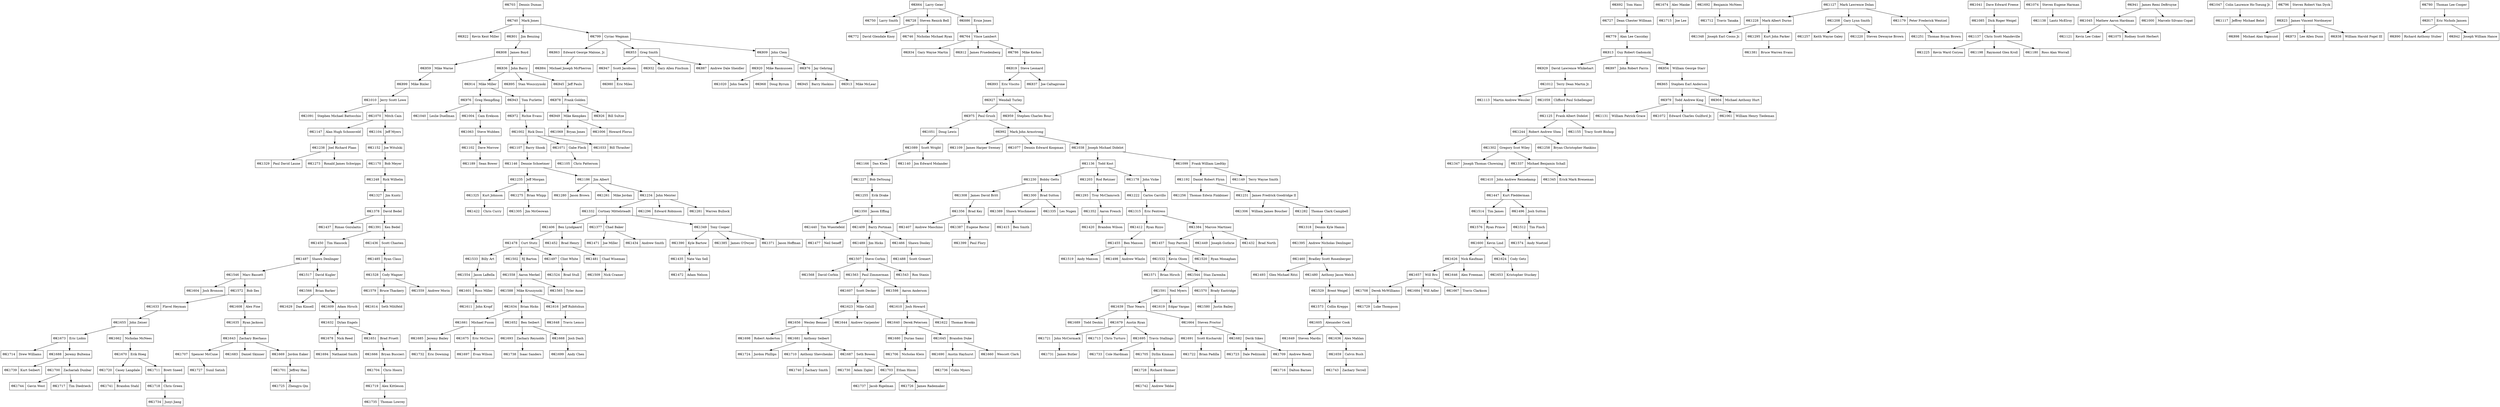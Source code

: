 digraph "Theta Kappa Zeta Family Tree" {
  node [shape=record]
  tk1744 [label="ΘK1744|Gavin West"]
  tk1743 [label="ΘK1743|Zachary Terrell"]
  tk1742 [label="ΘK1742|Andrew Tebbe"]
  tk1741 [label="ΘK1741|Brandon Stahl"]
  tk1740 [label="ΘK1740|Zachary Smith"]
  tk1739 [label="ΘK1739|Kurt Seibert"]
  tk1738 [label="ΘK1738|Isaac Sanders"]
  tk1737 [label="ΘK1737|Jacob Rigelman"]
  tk1736 [label="ΘK1736|Colin Myers"]
  tk1735 [label="ΘK1735|Thomas Lowrey"]
  tk1734 [label="ΘK1734|Junyi Jiang"]
  tk1733 [label="ΘK1733|Cole Hardman"]
  tk1732 [label="ΘK1732|Eric Downing"]
  tk1731 [label="ΘK1731|James Butler"]
  tk1730 [label="ΘK1730|Adam Zigler"]
  tk1729 [label="ΘK1729|Luke Thompson"]
  tk1728 [label="ΘK1728|Richard Shomer"]
  tk1728 -> tk1742

  tk1727 [label="ΘK1727|Sunil Satish"]
  tk1726 [label="ΘK1726|James Rademaker"]
  tk1725 [label="ΘK1725|Zhengyu Qin"]
  tk1724 [label="ΘK1724|Jordon Phillips"]
  tk1723 [label="ΘK1723|Dale Pedzinski"]
  tk1722 [label="ΘK1722|Brian Padilla"]
  tk1721 [label="ΘK1721|John McCormack"]
  tk1721 -> tk1731

  tk1720 [label="ΘK1720|Casey Langdale"]
  tk1720 -> tk1741

  tk1719 [label="ΘK1719|Alex Kittleson"]
  tk1719 -> tk1735

  tk1718 [label="ΘK1718|Chris Green"]
  tk1718 -> tk1734

  tk1717 [label="ΘK1717|Tim Diedriech"]
  tk1716 [label="ΘK1716|Dalton Barnes"]
  tk1715 [label="ΘK1715|Joe Lee"]
  tk1714 [label="ΘK1714|Drew Williams"]
  tk1713 [label="ΘK1713|Chris Turturo"]
  tk1712 [label="ΘK1712|Travis Tanaka"]
  tk1711 [label="ΘK1711|Brett Sneed"]
  tk1711 -> tk1718

  tk1710 [label="ΘK1710|Anthony Shevchenko"]
  tk1710 -> tk1740

  tk1709 [label="ΘK1709|Andrew Reedy"]
  tk1709 -> tk1716

  tk1708 [label="ΘK1708|Derek McWilliams"]
  tk1708 -> tk1729

  tk1707 [label="ΘK1707|Spencer McCune"]
  tk1707 -> tk1727

  tk1706 [label="ΘK1706|Nicholas Klein"]
  tk1705 [label="ΘK1705|Dyllin Kinman"]
  tk1705 -> tk1728

  tk1704 [label="ΘK1704|Chris Hoorn"]
  tk1704 -> tk1719

  tk1703 [label="ΘK1703|Ethan Hixon"]
  tk1703 -> tk1726, tk1737

  tk1701 [label="ΘK1701|Jeffrey Han"]
  tk1701 -> tk1725

  tk1700 [label="ΘK1700|Zachariah Dunbar"]
  tk1700 -> tk1744, tk1717

  tk1699 [label="ΘK1699|Andy Chen"]
  tk1698 [label="ΘK1698|Robert Anderton"]
  tk1697 [label="ΘK1697|Evan Wilson"]
  tk1695 [label="ΘK1695|Travis Stallings"]
  tk1695 -> tk1705, tk1733

  tk1694 [label="ΘK1694|Nathaniel Smith"]
  tk1693 [label="ΘK1693|Zachary Reynolds"]
  tk1693 -> tk1738

  tk1692 [label="ΘK1692|Benjamin McNees"]
  tk1692 -> tk1712

  tk1691 [label="ΘK1691|Scott Kucharski"]
  tk1691 -> tk1722

  tk1690 [label="ΘK1690|Austin Hayhurst"]
  tk1690 -> tk1736

  tk1689 [label="ΘK1689|Todd Deskin"]

  tk1688 [label="ΘK1688|Jeremy Bultema"]
  tk1688 -> tk1700, tk1739

  tk1687 [label="ΘK1687|Seth Bowen"]
  tk1687 -> tk1703, tk1730

  tk1685 [label="ΘK1685|Jeremy Bailey"]
  tk1685 -> tk1732

  tk1684 [label="ΘK1684|Will Adler"]
  tk1683 [label="ΘK1683|Daniel Skinner"]
  tk1682 [label="ΘK1682|Derik Sikes"]
  tk1682 -> tk1709, tk1723

  tk1681 [label="ΘK1681|Anthony Seibert"]
  tk1681 -> tk1687, tk1710, tk1724

  tk1680 [label="ΘK1680|Durias Samz"]
  tk1680 -> tk1706

  tk1679 [label="ΘK1679|Austin Ryan"]
  tk1679 -> tk1713, tk1695, tk1721

  tk1678 [label="ΘK1678|Nick Reed"]
  tk1678 -> tk1694

  tk1675 [label="ΘK1675|Eric McClure"]
  tk1675 -> tk1697

  tk1674 [label="ΘK1674|Alec Manke"]
  tk1674 -> tk1715

  tk1673 [label="ΘK1673|Eric Liobis"]
  tk1673 -> tk1688, tk1714

  tk1670 [label="ΘK1670|Erik Hoeg"]
  tk1670 -> tk1711, tk1720

  tk1669 [label="ΘK1669|Jordon Eaker"]
  tk1669 -> tk1701

  tk1668 [label="ΘK1668|Josh Dash"]
  tk1668 -> tk1699

  tk1667 [label="ΘK1667|Travis Clarkson"]
  tk1666 [label="ΘK1666|Bryan Buccieri"]
  tk1666 -> tk1704

  tk1664 [label="ΘK1664|Steven Proctor"]
  tk1664 -> tk1682, tk1691

  tk1662 [label="ΘK1662|Nicholas McNees"]
  tk1662 -> tk1670

  tk1661 [label="ΘK1661|Michael Fuson"]
  tk1661 -> tk1675, tk1685

  tk1660 [label="ΘK1660|Wescott Clark"]
  tk1659 [label="ΘK1659|Calvin Bush"]
  tk1659 -> tk1743

  tk1657 [label="ΘK1657|Will Bro"]
  tk1657 -> tk1708, tk1667, tk1684

  tk1656 [label="ΘK1656|Wesley Benner"]
  tk1656 -> tk1681, tk1698

  tk1655 [label="ΘK1655|John Zeiser"]
  tk1655 -> tk1662, tk1673

  tk1653 [label="ΘK1653|Kristopher Stuckey"]
  tk1652 [label="ΘK1652|Ben Seibert"]
  tk1652 -> tk1668, tk1693

  tk1651 [label="ΘK1651|Brad Pruett"]
  tk1651 -> tk1666

  /*tk1650 [label="ΘK1650|Michael Mast"]*/
  tk1649 [label="ΘK1649|Steven Mardis"]
  tk1648 [label="ΘK1648|Travis Lemco"]
  tk1646 [label="ΘK1646|Alex Freeman"]
  tk1645 [label="ΘK1645|Brandon Duke"]
  tk1645 -> tk1690, tk1660

  tk1644 [label="ΘK1644|Andrew Carpenter"]
  tk1643 [label="ΘK1643|Zachary Bierhaus"]
  tk1643 -> tk1669, tk1683, tk1707

  tk1640 [label="ΘK1640|Derek Petersen"]
  tk1640 -> tk1645, tk1680

  tk1639 [label="ΘK1639|Thor Nearn"]
  tk1639 -> tk1689, tk1664, tk1679

  tk1636 [label="ΘK1636|Alex Mahlan"]
  tk1636 -> tk1659

  tk1635 [label="ΘK1635|Ryan Jackson"]
  tk1635 -> tk1643

  tk1634 [label="ΘK1634|Brian Hicks"]
  tk1634 -> tk1652, tk1661

  tk1633 [label="ΘK1633|Flavel Heyman"]
  tk1633 -> tk1655

  tk1632 [label="ΘK1632|Dylan Engels"]
  tk1632 -> tk1651, tk1678

  tk1629 [label="ΘK1629|Dan Kinsell"]
  tk1626 [label="ΘK1626|Nick Kaufman"]
  tk1626 -> tk1646, tk1657

  tk1624 [label="ΘK1624|Cody Getz"]
  tk1624 -> tk1653

  tk1623 [label="ΘK1623|Mike Cahill"]
  tk1623 -> tk1644, tk1656

  tk1622 [label="ΘK1622|Thomas Brooks"]
  /*tk1621 [label="ΘK1621|Austin Matt"]*/
  /*tk1620 [label="ΘK1620|Anthony Varner"]*/
  tk1619 [label="ΘK1619|Edgar Vargas"]
  /*tk1618 [label="ΘK1618|"]*/
  /*tk1617 [label="ΘK1617|Adam Sollman"]*/
  tk1616 [label="ΘK1616|Jeff Rubitshun"]
  tk1616 -> tk1648

  tk1614 [label="ΘK1614|Seth Mihlfeld"]
  tk1611 [label="ΘK1611|John Kropf"]
  tk1610 [label="ΘK1610|Josh Howard"]
  tk1610 -> tk1640, tk1622

  tk1609 [label="ΘK1609|Adam Hirsch"]
  tk1609 -> tk1632

  tk1608 [label="ΘK1608|Alex Fine"]
  tk1608 -> tk1635

  tk1607 [label="ΘK1607|Scott Decker"]
  tk1607 -> tk1623

  /*tk1606 [label="ΘK1606|Keith Cooper"]*/
  tk1605 [label="ΘK1605|Alexander Cook"]
  tk1605 -> tk1636, tk1649

  tk1604 [label="ΘK1604|Josh Bronson"]
  tk1601 [label="ΘK1601|Ross Miller"]
  tk1601 -> tk1611

  tk1600 [label="ΘK1600|Kevin Lind"]
  tk1600 -> tk1624, tk1626

  tk1598 [label="ΘK1598|Aaron Anderson"]
  tk1598 -> tk1610

  tk1591 [label="ΘK1591|Neil Myers"]
  tk1591 -> tk1619, tk1639

  tk1588 [label="ΘK1588|Mike Kruszynski"]
  tk1588 -> tk1634, tk1616

  tk1580 [label="ΘK1580|Justin Bailey"]
  tk1579 [label="ΘK1579|Bruce Thackery"]
  tk1579 -> tk1614

  tk1576 [label="ΘK1576|Ryan Prince"]
  tk1576 -> tk1600

  tk1574 [label="ΘK1574|Andy Nuetzel"]
  tk1573 [label="ΘK1573|Collin Krepps"]
  tk1573 -> tk1605

  tk1572 [label="ΘK1572|Bob Iles"]
  tk1572 -> tk1608, tk1633

  tk1571 [label="ΘK1571|Brian Hirsch"]

  tk1570 [label="ΘK1570|Brady Eastridge"]
  tk1570 -> tk1580

  tk1568 [label="ΘK1568|David Corbin"]
  tk1566 [label="ΘK1566|Brian Barker"]
  tk1566 -> tk1609, tk1629

  tk1565 [label="ΘK1565|Tyler Aune"]

  tk1563 [label="ΘK1563|Paul Zimmerman"]
  tk1563 -> tk1598, tk1607

  tk1559 [label="ΘK1559|Andrew Morin"]
  tk1558 [label="ΘK1558|Aaron Merkel"]
  tk1558 -> tk1565, tk1588

  tk1554 [label="ΘK1554|Jason LaBella"]
  tk1554 -> tk1601

  tk1546 [label="ΘK1546|Marc Bassett"]
  tk1546 -> tk1572, tk1604

  tk1544 [label="ΘK1544|Stan Zaremba"]
  tk1544 -> tk1570, tk1591

  tk1543 [label="ΘK1543|Ron Stanis"]
  tk1533 [label="ΘK1533|Billy Art"]
  tk1533 -> tk1554

  tk1532 [label="ΘK1532|Kevin Olsen"]
  tk1532 -> tk1544, tk1571

  /*tk1531 [label="ΘK1531|Jeff Iten"]*/
  /*tk1530 [label="ΘK1530|David Whitman"]*/
  tk1529 [label="ΘK1529|Brent Weigel"]
  tk1529 -> tk1573

  tk1528 [label="ΘK1528|Cody Wagner"]
  tk1528 -> tk1559, tk1579

  tk1524 [label="ΘK1524|Brad Stull"]
  tk1520 [label="ΘK1520|Ryan Monaghan"]
  tk1519 [label="ΘK1519|Andy Maxson"]
  tk1517 [label="ΘK1517|David Kugler"]
  tk1517 -> tk1566

  tk1514 [label="ΘK1514|Tim James"]
  tk1514 -> tk1576

  tk1512 [label="ΘK1512|Tim Finch"]
  tk1512 -> tk1574

  tk1509 [label="ΘK1509|Nick Cramer"]
  tk1507 [label="ΘK1507|Steve Corbin"]
  tk1507 -> tk1543, tk1563, tk1568

  tk1502 [label="ΘK1502|RJ Barton"]
  tk1502 -> tk1558

  /*tk1500 [label="ΘK1500|Chase Anderson"]*/
  tk1498 [label="ΘK1498|Andrew Wlazlo"]
  tk1497 [label="ΘK1497|Clint White"]
  tk1497 -> tk1524

  tk1496 [label="ΘK1496|Josh Sutton"]
  tk1496 -> tk1512

  /*tk1495 [label="ΘK1495|Ed Stapanon"]*/
  /*tk1494 [label="ΘK1494|Christopher Charles Schantz"]*/
  tk1493 [label="ΘK1493|Glen Michael Ritzi"]
  /*tk1492 [label="ΘK1492|John William Meyer III"]*/
  /*tk1491 [label="ΘK1491|Eric Michael Kleen"]*/
  /*tk1490 [label="ΘK1490|Nathaniel Alan Irwin"]*/
  tk1489 [label="ΘK1489|Jim Hicks"]
  tk1489 -> tk1507

  tk1488 [label="ΘK1488|Scott Grenert"]
  tk1487 [label="ΘK1487|Shawn Denlinger"]
  tk1487 -> tk1517, tk1546

  tk1485 [label="ΘK1485|Ryan Claus"]
  tk1485 -> tk1528

  tk1481 [label="ΘK1481|Chad Wiseman"]
  tk1481 -> tk1509

  tk1480 [label="ΘK1480|Anthony Jason Welch"]
  tk1480 -> tk1529

  /*tk1479 [label="ΘK1479|John David Trimble"]*/
  tk1478 [label="ΘK1478|Curt Stutz"]
  tk1478 -> tk1497, tk1502, tk1533

  tk1477 [label="ΘK1477|Neil Seneff"]

  tk1472 [label="ΘK1472|Adam Nelson"]
  tk1471 [label="ΘK1471|Joe Miller"]

  tk1466 [label="ΘK1466|Shawn Dooley"]
  tk1466 -> tk1488

  /*tk1465 [label="ΘK1465|Jarrod Marcum Dobson"]*/
  /*tk1464 [label="ΘK1464|Micahel Reid Torosian"]*/
  /*tk1463 [label="ΘK1463|Richard McSweeney Tate"]*/
  /*tk1462 [label="ΘK1462|Ben Kelly Schy"]*/
  /*tk1461 [label="ΘK1461|Bryan Ross Rushing"]*/
  tk1460 [label="ΘK1460|Bradley Scott Rosenberger"]
  tk1460 -> tk1480, tk1493

  /*tk1459 [label="ΘK1459|Douglas Allen Pulskamp"]*/
  /*tk1458 [label="ΘK1458|Kent Robert Paschen"]*/
  tk1457 [label="ΘK1457|Tony Parrish"]
  tk1457 -> tk1532, tk1520

  tk1455 [label="ΘK1455|Ben Maxson"]
  tk1455 -> tk1498, tk1519

  tk1452 [label="ΘK1452|Brad Henry"]
  tk1452 -> tk1481

  tk1450 [label="ΘK1450|Tim Hancock"]
  tk1450 -> tk1487

  tk1449 [label="ΘK1449|Joseph Guthrie"]
  tk1447 [label="ΘK1447|Kurt Fledderman"]
  tk1447 -> tk1496, tk1514

  tk1440 [label="ΘK1440|Tim Wuestefeld"]
  tk1440 -> tk1477

  tk1437 [label="ΘK1437|Rimas Gozulaitis"]
  tk1436 [label="ΘK1436|Scott Chasten"]
  tk1436 -> tk1485

  tk1435 [label="ΘK1435|Nate Van Sell"]
  tk1435 -> tk1472

  tk1434 [label="ΘK1434|Andrew Smith"]
  tk1432 [label="ΘK1432|Brad North"]
  tk1422 [label="ΘK1422|Chris Curry"]
  tk1420 [label="ΘK1420|Brandon Wilson"]
  tk1415 [label="ΘK1415|Ben Smith"]
  tk1412 [label="ΘK1412|Ryan Rizzo"]
  tk1412 -> tk1455

  tk1410 [label="ΘK1410|John Andrew Rennekamp"]
  tk1410 -> tk1447

  tk1409 [label="ΘK1409|Barry Portman"]
  tk1409 -> tk1489, tk1466

  tk1407 [label="ΘK1407|Andrew Maschino"]
  tk1406 [label="ΘK1406|Ben Lyndgaard"]
  tk1406 -> tk1478, tk1452

  tk1399 [label="ΘK1399|Paul Flory"]
  /*tk1398 [label="ΘK1398|Jeremy Jay Flamion"]*/
  /*tk1397 [label="ΘK1397|Earl Anthony Escobar"]*/
  /*tk1396 [label="ΘK1396|Jeffery Thomas Epperson"]*/
  tk1395 [label="ΘK1395|Andrew Nicholas Denlinger"]
  tk1395 -> tk1460

  /*tk1394 [label="ΘK1394|Christopher Benjamin Conley"]*/
  /*tk1393 [label="ΘK1393|Bradley Evan Comer"]*/
  /*tk1392 [label="ΘK1392|Jason Brian Bunselmeier"]*/
  tk1391 [label="ΘK1391|Ken Bedel"]
  tk1391 -> tk1436, tk1450

  tk1390 [label="ΘK1390|Kyle Bartow"]
  tk1390 -> tk1435

  tk1389 [label="ΘK1389|Shawn Wischmeier"]
  tk1389 -> tk1415

  tk1387 [label="ΘK1387|Eugene Rector"]
  tk1387 -> tk1399

  tk1385 [label="ΘK1385|James O'Dwyer"]
  tk1384 [label="ΘK1384|Marcos Martinez"]
  tk1384 -> tk1457, tk1432, tk1449

  /*tk1383 [label="ΘK1383|John Daniel Lazar"]*/
  /*tk1382 [label="ΘK1382|Jeffery Lee Foale"]*/
  tk1381 [label="ΘK1381|Bruce Warren Evans"]
  /*tk1380 [label="ΘK1380|Justing Patrick Coakley"]*/
  /*tk1379 [label="ΘK1379|Steven Michael Berg"]*/
  tk1378 [label="ΘK1378|David Bedel"]
  tk1378 -> tk1437, tk1391

  tk1377 [label="ΘK1377|Chad Baker"]
  tk1377 -> tk1434, tk1471

  tk1371 [label="ΘK1371|Jason Hoffman"]
  tk1356 [label="ΘK1356|Brad Key"]
  tk1356 -> tk1387, tk1407

  tk1352 [label="ΘK1352|Aaron French"]
  tk1352 -> tk1420

  tk1350 [label="ΘK1350|Jason Effing"]
  tk1350 -> tk1409, tk1440

  tk1349 [label="ΘK1349|Tony Cooper"]
  tk1349 -> tk1390, tk1385, tk1371

  tk1348 [label="ΘK1348|Joseph Earl Coons Jr."]
  tk1347 [label="ΘK1347|Joseph Thomas Chowning"]
  tk1345 [label="ΘK1345|Erick Mark Breneman"]
  tk1337 [label="ΘK1337|Michael Benjamin Schall"]
  tk1337 -> tk1345, tk1410

  tk1335 [label="ΘK1335|Les Nugen"]
  tk1332 [label="ΘK1332|Cortney Mittelsteadt"]
  tk1332 -> tk1349, tk1377, tk1406

  /*tk1331 [label="ΘK1331|Michael Brady Mitchell"]*/
  /*tk1330 [label="ΘK1330|Erin Michael Meyer"]*/
  tk1329 [label="ΘK1329|Paul David Laune"]
  /*tk1328 [label="ΘK1328|Kenneth Michael Labhart"]*/
  tk1327 [label="ΘK1327|Jim Kuntz"]
  tk1327 -> tk1378

  tk1325 [label="ΘK1325|Kurt Johnson"]
  tk1325 -> tk1422

  /*tk1324 [label="ΘK1324|Jeff Duane Johnson"]*/
  /*tk1323 [label="ΘK1323|Daniel Lawrence Janko"]*/
  /*tk1322 [label="ΘK1322|Michael Todd Jahn"]*/
  /*tk1321 [label="ΘK1321|Shannon Wayne Holmes"]*/
  /*tk1320 [label="ΘK1320|Michael Alan Haskins"]*/
  /*tk1319 [label="ΘK1319|Mark Andrew Harris"]*/
  tk1318 [label="ΘK1318|Dennis Kyle Hamm"]
  tk1318 -> tk1395

  /*tk1317 [label="ΘK1317|Donal Eugene Gower"]*/
  /*tk1316 [label="ΘK1316|Ryan Michael Ferris"]*/
  tk1315 [label="ΘK1315|Eric Fentress"]
  tk1315 -> tk1384, tk1412

  tk1308 [label="ΘK1308|James David Britt"]
  tk1308 -> tk1356

  /*tk1307 [label="ΘK1307|William Sean Bowen"]*/
  tk1306 [label="ΘK1306|William James Boucher"]
  tk1305 [label="ΘK1305|Jim McGeowan"]
  tk1302 [label="ΘK1302|Gregory Scot Wiley"]
  tk1302 -> tk1337, tk1347

  tk1300 [label="ΘK1300|Brad Sutton"]
  tk1300 -> tk1335, tk1389

  tk1296 [label="ΘK1296|Edward Robinson"]
  tk1295 [label="ΘK1295|Kurt John Parker"]
  tk1295 -> tk1381

  /*tk1294 [label="ΘK1294|Michael Wayne Palmer"]*/
  tk1293 [label="ΘK1293|Troy McClamroch"]
  tk1293 -> tk1352

  /*tk1292 [label="ΘK1292|Stephen Eric Mattingly"]*/
  /*tk1291 [label="ΘK1291|Todd James Lemon"]*/
  /*tk1290 [label="ΘK1290|Michael Thomas Kerrick"]*/
  /*tk1289 [label="ΘK1289|David Edward Huey"]*/
  /*tk1288 [label="ΘK1288|Arthur Nello Giannini, Jr."]*/
  /*tk1287 [label="ΘK1287|Paul Joseph Fessel"]*/
  /*tk1286 [label="ΘK1286|Mark Anthony Didat"]*/
  /*tk1285 [label="ΘK1285|Richard Allen Davis, Jr."]*/
  /*tk1284 [label="ΘK1284|Anthony Robert Dall"]*/
  /*tk1283 [label="ΘK1283|Richard James Comer, Jr."]*/
  tk1282 [label="ΘK1282|Thomas Clark Campbell"]
  tk1282 -> tk1318

  tk1281 [label="ΘK1281|Warren Bullock"]
  tk1280 [label="ΘK1280|Jason Brown"]

  tk1275 [label="ΘK1275|Brian Whipp"]
  tk1275 -> tk1305

  /*tk1274 [label="ΘK1274|Andrew Keith Strin"]*/
  tk1273 [label="ΘK1273|Ronald James Schwipps"]

  /*tk1272 [label="ΘK1272|Thomas Corey Schultz"]*/
  /*tk1271 [label="ΘK1271|James Williams Rhoades"]*/
  /*tk1270 [label="ΘK1270|Anthony Edward Pullen"]*/
  /*tk1269 [label="ΘK1269|Eric William Paul"]*/
  /*tk1268 [label="ΘK1268|Gregory John Orschell"]*/
  /*tk1267 [label="ΘK1267|Eric Ronald Meyer"]*/
  /*tk1266 [label="ΘK1266|Norman Scott McKnight"]*/
  /*tk1265 [label="ΘK1265|Steven Gregory Magruder"]*/
  /*tk1264 [label="ΘK1264|Michael Jon Lehr"]*/
  /*tk1263 [label="ΘK1263|Daniel Anthony Krieg"]*/
  /*tk1262 [label="ΘK1262|Eric Julius Koetter"]*/
  tk1261 [label="ΘK1261|Mike Jordan"]

  tk1258 [label="ΘK1258|Bryan Christopher Hankins"]
  tk1257 [label="ΘK1257|Keith Wayne Galey"]
  tk1256 [label="ΘK1256|Thomas Edwin Finkbiner"]
  tk1255 [label="ΘK1255|Erik Drake"]
  tk1255 -> tk1350

  /*tk1254 [label="ΘK1254|Chad Anthony Dieselberg"]*/
  /*tk1253 [label="ΘK1253|Ralph LeRoy Coryea III"]*/
  /*tk1252 [label="ΘK1252|Marc Herve Champagne"]*/
  tk1251 [label="ΘK1251|Thomas Bryan Brown"]
  /*tk1250 [label="ΘK1250|Brian Scott Babillis"]*/
  /*tk1249 [label="ΘK1249|Andrew Charles Edwards"]*/
  tk1248 [label="ΘK1248|Rick Wilhelm"]
  tk1248 -> tk1327

  tk1244 [label="ΘK1244|Robert Andrew Shea"]
  tk1244 -> tk1258, tk1302

  /*tk1243 [label="ΘK1243|Derek Russel Sharp"]*/
  /*tk1242 [label="ΘK1242|Reese Allen Scott"]*/
  /*tk1241 [label="ΘK1241|Mark Joseph Schmelzer"]*/
  /*tk1240 [label="ΘK1240|Gary Lee Ruston"]*/
  /*tk1239 [label="ΘK1239|Douglas John Rosenberger"]*/
  tk1238 [label="ΘK1238|Joel Richard Plaas"]
  tk1238 -> tk1273, tk1329

  /*tk1237 [label="ΘK1237|Chris Steven Peak"]*/
  /*tk1236 [label="ΘK1236|Steve Michael Niemann"]*/
  tk1235 [label="ΘK1235|Jeff Morgan"]
  tk1235 -> tk1325, tk1275

  tk1234 [label="ΘK1234|John Meister"]
  tk1234 -> tk1281, tk1296, tk1332

  /*tk1233 [label="ΘK1233|John Benjamin Maze"]*/
  /*tk1232 [label="ΘK1232|Todd William Latterell"]*/
  tk1231 [label="ΘK1231|James Fredrick Goodridge II"]
  tk1231 -> tk1282, tk1306

  tk1230 [label="ΘK1230|Bobby Getts"]
  tk1230 -> tk1300, tk1308

  /*tk1229 [label="ΘK1229|Brian Charles Frazier"]*/
  tk1228 [label="ΘK1228|Mark Albert Durno"]
  tk1228 -> tk1295, tk1348

  tk1227 [label="ΘK1227|Bob DeYoung"]
  tk1227 -> tk1255

  tk1225 [label="ΘK1225|Kevin Ward Coryea"]
  tk1222 [label="ΘK1222|Carlos Carrillo"]
  tk1222 -> tk1315

  tk1220 [label="ΘK1220|Steven Dewayne Brown"]
  tk1208 [label="ΘK1208|Gary Lynn Smith"]
  tk1208 -> tk1220, tk1257

  tk1203 [label="ΘK1203|Rod Retzner"]
  tk1203 -> tk1293

  tk1198 [label="ΘK1198|Raymond Glen Kroll"]
  /*tk1197 [label="ΘK1197|Anthony Kevin Kochert"]*/
  /*tk1196 [label="ΘK1196|Greg William Klem"]*/
  /*tk1195 [label="ΘK1195|Brian Hale Jones"]*/
  /*tk1194 [label="ΘK1194|Timothy Michael Hofer"]*/
  /*tk1193 [label="ΘK1193|Wade Ellis Hedrick"]*/
  tk1192 [label="ΘK1192|Daniel Robert Flynn"]
  tk1192 -> tk1231, tk1256

  /*tk1191 [label="ΘK1191|James William Eliot"]*/
  /*tk1190 [label="ΘK1190|Kevin Scott Cook"]*/
  tk1189 [label="ΘK1189|Sean Bower"]
  tk1186 [label="ΘK1186|Jim Albert"]
  tk1186 -> tk1280, tk1261, tk1234
  tk1180 [label="ΘK1180|Ross Alan Worrall"]
  tk1179 [label="ΘK1179|Peter Frederick Wentzel"]
  tk1179 -> tk1251

  tk1178 [label="ΘK1178|John Vicke"]
  tk1178 -> tk1222

  tk1170 [label="ΘK1170|Bob Meyer"]
  tk1170 -> tk1248

  tk1166 [label="ΘK1166|Dan Klein"]
  tk1166 -> tk1227

  tk1155 [label="ΘK1155|Tracy Scott Bishop"]
  tk1152 [label="ΘK1152|Joe Witulski"]
  tk1152 -> tk1170

  /*tk1151 [label="ΘK1151|Mark Edward Tebbe"]*/
  /*tk1150 [label="ΘK1150|David Edward Stringfield"]*/
  tk1149 [label="ΘK1149|Terry Wayne Smith"]
  /*tk1148 [label="ΘK1148|Steven Ralph Schwaiger"]*/
  tk1147 [label="ΘK1147|Alan Hugh Schoonveld"]
  tk1147 -> tk1238

  tk1146 [label="ΘK1146|Dennie Schoetmer"]
  tk1146 -> tk1235, tk1186

  /*tk1145 [label="ΘK1145|Michael Joe Robertson"]*/
  /*tk1144 [label="ΘK1144|Kenneth Wayne Roberts"]*/
  /*tk1143 [label="ΘK1143|Douglas Michael Perry"]*/
  /*tk1142 [label="ΘK1142|William Lawrence Parrish"]*/
  /*tk1141 [label="ΘK1141|Kevin Patrick Mowan"]*/
  tk1140 [label="ΘK1140|Jon Edward Molander"]
  /*tk1139 [label="ΘK1139|Kevin Wayne McNelly"]*/
  tk1138 [label="ΘK1138|Lantz McElroy"]
  tk1137 [label="ΘK1137|Chris Scott Mandeville"]
  tk1137 -> tk1180, tk1198, tk1225

  tk1136 [label="ΘK1136|Todd Kost"]
  tk1136 -> tk1178, tk1203, tk1230

  /*tk1135 [label="ΘK1135|Roger Scott Hruskovich"]*/
  /*tk1134 [label="ΘK1134|Todd Michael Herr"]*/
  /*tk1133 [label="ΘK1133|Steven Michael Hanshaw"]*/
  /*tk1132 [label="ΘK1132|Voris Gerald Gresham"]*/
  tk1131 [label="ΘK1131|William Patrick Grace"]
  /*tk1130 [label="ΘK1130|Anthony Michael Gausman"]*/
  /*tk1129 [label="ΘK1129|Mark Walter Forsythe"]*/
  /*tk1128 [label="ΘK1128|Donald Ray Foley"]*/
  tk1127 [label="ΘK1127|Mark Lawrence Dolan"]
  tk1127 -> tk1179, tk1208, tk1228

  /*tk1126 [label="ΘK1126|Darryl Wayne Dixon"]*/
  tk1125 [label="ΘK1125|Frank Albert Didelot"]
  tk1125 -> tk1155, tk1244

  /*tk1124 [label="ΘK1124|John Franklin Didat"]*/
  /*tk1123 [label="ΘK1123|Carl Walter Czarnik"]*/
  /*tk1122 [label="ΘK1122|Mike Sean Connaughton"]*/
  tk1121 [label="ΘK1121|Kevin Lee Coker"]
  /*tk1120 [label="ΘK1120|Andrew William Carter"]*/
  /*tk1119 [label="ΘK1119|Bart Kenneth Bretsch"]*/
  /*tk1118 [label="ΘK1118|Steven Douglas Bensen"]*/
  tk1117 [label="ΘK1117|Jeffrey Michael Belot"]
  /*tk1116 [label="ΘK1116|David Christopher Becktel"]*/
  /*tk1115 [label="ΘK1115|Gary Martin"]*/
  /*tk1114 [label="ΘK1114|Mark Wayne Wiley"]*/
  tk1113 [label="ΘK1113|Martin Andrew Wessler"]
  /*tk1112 [label="ΘK1112|David Turich"]*/
  /*tk1111 [label="ΘK1111|Gerald Wayne Traylor"]*/
  /*tk1110 [label="ΘK1110|Phill Arthur Thomas"]*/
  tk1109 [label="ΘK1109|James Harper Sweney"]
  /*tk1108 [label="ΘK1108|Gregory John Smith"]*/
  tk1107 [label="ΘK1107|Barry Shook"]
  tk1107 -> tk1146

  tk1105 [label="ΘK1105|Chris Patterson"]
  tk1104 [label="ΘK1104|Jeff Myers"]
  tk1104 -> tk1152

  tk1102 [label="ΘK1102|Dave Morrow"]
  tk1102 -> tk1189

  /*tk1101 [label="ΘK1101|Dean August Morretton"]*/
  /*tk1100 [label="ΘK1100|Jonathan E. Mohney"]*/
  tk1099 [label="ΘK1099|Frank William Liedtky"]
  tk1099 -> tk1149, tk1192

  /*tk1098 [label="ΘK1098|Kurt Alan Kelso"]*/
  /*tk1097 [label="ΘK1097|Robert Kenneth Keleher"]*/
  /*tk1096 [label="ΘK1096|John Charles Hanger"]*/
  /*tk1095 [label="ΘK1095|William Michael Gilman"]*/
  /*tk1094 [label="ΘK1094|Scott Anthony Folz"]*/
  /*tk1093 [label="ΘK1093|Dennis Derrick Dobbs"]*/
  /*tk1092 [label="ΘK1092|Mitchell Dean Day"]*/
  tk1091 [label="ΘK1091|Stephen Michael Battocchio"]
  /*tk1090 [label="ΘK1090|Stephen James Doerflinger"]*/
  tk1089 [label="ΘK1089|Scott Wright"]
  tk1089 -> tk1166, tk1140

  /*tk1088 [label="ΘK1088|William Robert Willoughby, Jr."]*/
  /*tk1087 [label="ΘK1087|Robert Leon Wilkins"]*/
  /*tk1086 [label="ΘK1086|Scott Brady Wilcoxson"]*/
  tk1085 [label="ΘK1085|Dick Roger Weigel"]
  tk1085 -> tk1137

  /*tk1084 [label="ΘK1084|Todd Lloyd Troutman"]*/
  /*tk1083 [label="ΘK1083|Michael Alan Sullivan"]*/
  /*tk1082 [label="ΘK1082|Kenneth John Rasche"]*/
  /*tk1081 [label="ΘK1081|Elio Oradai"]*/
  /*tk1080 [label="ΘK1080|Nicholas Okruch, Jr."]*/
  /*tk1079 [label="ΘK1079|Larry Allen Mattingly"]*/
  /*tk1078 [label="ΘK1078|Donald Scot Lands"]*/
  tk1077 [label="ΘK1077|Dennis Edward Koopman"]
  /*tk1076 [label="ΘK1076|Stacy Mark Himes"]*/
  tk1075 [label="ΘK1075|Rodney Scott Herbert"]
  tk1074 [label="ΘK1074|Steven Eugene Harman"]
  tk1074 -> tk1138

  /*tk1073 [label="ΘK1073|Mark Lincon Hamilton"]*/
  tk1072 [label="ΘK1072|Edward Charles Guilford Jr."]
  tk1071 [label="ΘK1071|Gabe Fleck"]
  tk1071 -> tk1105

  tk1070 [label="ΘK1070|Mitch Cain"]
  tk1070 -> tk1104, tk1147

  tk1069 [label="ΘK1069|Bryan Jones"]

  tk1063 [label="ΘK1063|Steve Wubben"]
  tk1063 -> tk1102

  /*tk1062 [label="ΘK1062|Curtis Dean Wehrley"]*/
  tk1061 [label="ΘK1061|William Henry Tiedeman"]
  /*tk1060 [label="ΘK1060|Michael Wayne Tatlock"]*/
  tk1059 [label="ΘK1059|Clifford Paul Schellenger"]
  tk1059 -> tk1125

  /*tk1058 [label="ΘK1058|Robert Dean Schaefer"]*/
  /*tk1057 [label="ΘK1057|Barry William Schaar"]*/
  /*tk1056 [label="ΘK1056|Steven Thomas Sauer"]*/
  /*tk1055 [label="ΘK1055|Steven Paul Nerney"]*/
  /*tk1054 [label="ΘK1054|Kirk Charles Miller"]*/
  /*tk1053 [label="ΘK1053|Keith Brian McConnell"]*/
  /*tk1052 [label="ΘK1052|Chris Eugene McBride"]*/
  tk1051 [label="ΘK1051|Doug Lewis"]
  tk1051 -> tk1089

  /*tk1050 [label="ΘK1050|Eugene Joseph LeBoeuf"]*/
  /*tk1049 [label="ΘK1049|Michael Alan Knecht"]*/
  /*tk1048 [label="ΘK1048|Drew Alan Karnick"]*/
  tk1047 [label="ΘK1047|Colin Laurence Ho-Tseung Jr."]
  tk1047 -> tk1117

  /*tk1046 [label="ΘK1046|Wayne Edwin Heffner"]*/
  tk1045 [label="ΘK1045|Mathew Aaron Hardman"]
  tk1045 -> tk1075, tk1121

  /*tk1044 [label="ΘK1044|Baron Guye Gemmer"]*/
  /*tk1043 [label="ΘK1043|Ronald Harry Garber"]*/
  /*tk1042 [label="ΘK1042|Stephen Lee Fulwider II"]*/
  tk1041 [label="ΘK1041|Dave Edward Freese"]
  tk1041 -> tk1085

  tk1040 [label="ΘK1040|Leslie Duellman"]
  /*tk1039 [label="ΘK1039|Todd Michael D'Orazio"]*/
  tk1038 [label="ΘK1038|Joseph Michael Didelot"]
  tk1038 -> tk1099, tk1136

  /*tk1037 [label="ΘK1037|Brian Lee Dawson"]*/
  /*tk1036 [label="ΘK1036|Donald Gerard Childress"]*/
  /*tk1035 [label="ΘK1035|Neil Joseph Brown"]*/
  /*tk1034 [label="ΘK1034|Glenn Dale Bridwell"]*/
  tk1033 [label="ΘK1033|Bill Thrasher"]
  /*tk1032 [label="ΘK1032|Mark James Evans"]*/
  /*tk1031 [label="ΘK1031|Willie Lowe Davis"]*/
  /*tk1030 [label="ΘK1030|Dennis David Burke"]*/
  /*tk1029 [label="ΘK1029|Bradley Alan Zike"]*/
  /*tk1028 [label="ΘK1028|James Dinsmore Whit"]*/
  /*tk1027 [label="ΘK1027|David Scott Titzer"]*/
  /*tk1026 [label="ΘK1026|Hugh Joseph Thornburg"]*/
  /*tk1025 [label="ΘK1025|Thomas William Tedtman"]*/
  /*tk1024 [label="ΘK1024|Gerard John Tarantino"]*/
  /*tk1023 [label="ΘK1023|Mark Douglas Sieracke"]*/
  /*tk1022 [label="ΘK1022|Steven Joseph Shannon"]*/
  /*tk1021 [label="ΘK1021|John Thomas Sever Jr."]*/
  tk1020 [label="ΘK1020|John Searle"]
  /*tk1019 [label="ΘK1019|Jerry Phillip Rominger"]*/
  /*tk1018 [label="ΘK1018|Damon L. Richards"]*/
  /*tk1017 [label="ΘK1017|Frederick Paul Rasche"]*/
  /*tk1016 [label="ΘK1016|Edward Andrew Oblon"]*/
  /*tk1015 [label="ΘK1015|John Wayne Moranski"]*/
  /*tk1014 [label="ΘK1014|John Francis Messerschmidt"]*/
  /*tk1013 [label="ΘK1013|Scott Alan McCan"]*/
  tk1012 [label="ΘK1012|Terry Dean Martin Jr."]
  tk1012 -> tk1059, tk1113

  /*tk1011 [label="ΘK1011|Scott Dewayne Mabry"]*/
  tk1010 [label="ΘK1010|Jerry Scott Lowe"]
  tk1010 -> tk1070, tk1091

  /*tk1009 [label="ΘK1009|Joseph Stephen Kunkel"]*/
  /*tk1008 [label="ΘK1008|William Charles Hannah Jr."]*/
  /*tk1007 [label="ΘK1007|Christopher Martin Flynn"]*/
  tk1006 [label="ΘK1006|Howard Florus"]
  /*tk1005 [label="ΘK1005|Scott Keith Fennell"]*/
  tk1004 [label="ΘK1004|Cam Erekson"]
  tk1004 -> tk1063

  /*tk1003 [label="ΘK1003|Bradley Thomas Elliot"]*/
  tk1002 [label="ΘK1002|Rick Doss"]
  tk1002 -> tk1033, tk1071, tk1107

  /*tk1001 [label="ΘK1001|Michael Patrick Davison"]*/
  tk1000 [label="ΘK1000|Marcelo Silvano Copat"]
  /*tk999 [label="ΘK999|Edward Bruce Canary"]*/
  /*tk998 [label="ΘK998|Lyman Wesley Busard"]*/
  /*tk997 [label="ΘK997|Troy Scott Bishop"]*/
  /*tk996 [label="ΘK996|Mark Seymon Benstin"]*/
  /*tk995 [label="ΘK995|Timothy Gerard Beer"]*/
  /*tk994 [label="ΘK994|Jay Charles Bartlett"]*/
  /*tk993 [label="ΘK993|Brian Kent Bartels"]*/
  tk992 [label="ΘK992|Mark John Armstrong"]
  tk992 -> tk1038, tk1077, tk1109

  /*tk991 [label="ΘK991|John Mark Burdsall"]*/
  /*tk990 [label="ΘK990|Robert Frederick von Stralendorff"]*/
  /*tk989 [label="ΘK989|Jeffrey Alan Trang"]*/
  /*tk988 [label="ΘK988|J. Harold Sunderlin III"]*/
  /*tk987 [label="ΘK987|William Carl Salomon"]*/
  /*tk986 [label="ΘK986|Ronald Anthony Russo"]*/
  /*tk985 [label="ΘK985|Robert Michael Rouse"]*/
  /*tk984 [label="ΘK984|Stephen John Reynolds"]*/
  /*tk983 [label="ΘK983|Timothy Keith Putty"]*/
  /*tk982 [label="ΘK982|John William Pruett"]*/
  /*tk981 [label="ΘK981|Jeffrey Rene' Nadeau"]*/
  tk980 [label="ΘK980|Eric Miles"]
  tk979 [label="ΘK979|Todd Andrew King"]
  tk979 -> tk1061, tk1072, tk1131

  /*tk978 [label="ΘK978|Joseph Jay Hutson"]*/
  /*tk977 [label="ΘK977|David Eugene Huff"]*/
  tk976 [label="ΘK976|Greg Hempfling"]
  tk976 -> tk1004, tk1040

  tk975 [label="ΘK975|Paul Grush"]
  tk975 -> tk992, tk1051

  /*tk974 [label="ΘK974|Alex Haram Fogelson"]*/
  /*tk973 [label="ΘK973|Brian Keith Fabel"]*/
  tk972 [label="ΘK972|Richie Evans"]
  tk972 -> tk1002

  /*tk971 [label="ΘK971|Robert Alan Downs"]*/
  /*tk970 [label="ΘK970|Chester Hal Crow"]*/
  /*tk969 [label="ΘK969|Kenneth Joseph Carpenter"]*/
  tk968 [label="ΘK968|Doug Byrum"]
  /*tk967 [label="ΘK967|Joseph Edward Burns"]*/
  /*tk966 [label="ΘK966|Mike John Brost"]*/
  /*tk965 [label="ΘK965|Richart Isaacs Brinly"]*/
  /*tk964 [label="ΘK964|Charleton Langston Berk"]*/
  /*tk963 [label="ΘK963|Alan Matthew Avery"]*/
  /*tk962 [label="ΘK962|Peter Danial Alvey "]*/
  /*tk961 [label="ΘK961|David Brian Marcadis"]*/
  /*tk960 [label="ΘK960|Robert Chester Drummond"]*/
  tk959 [label="ΘK959|Stephen Charles Bour"]
  /*tk958 [label="ΘK958|Lee Ray Wilmes"]*/
  /*tk957 [label="ΘK957|Jeffrey Robert Willer"]*/
  /*tk956 [label="ΘK956|Phillip Dexter Welton"]*/
  /*tk955 [label="ΘK955|Mitchell Jon Weckop"]*/
  /*tk954 [label="ΘK954|John Scott Swearingen"]*/
  /*tk953 [label="ΘK953|Stephen Michael Sternberg"]*/
  /*tk952 [label="ΘK952|David Harlan Pelham"]*/
  /*tk951 [label="ΘK951|Stuart Jeffrey Marcadis"]*/
  /*tk950 [label="ΘK950|Thomas Andrew Kouris"]*/
  tk949 [label="ΘK949|Mike Kempkes"]
  tk949 -> tk1006, tk1069

  /*tk948 [label="ΘK948|Brian Patrick Kelley"]*/
  tk947 [label="ΘK947|Scott Jacobsen"]
  tk947 -> tk980

  /*tk946 [label="ΘK946|Keith Owen Hightower"]*/
  tk945 [label="ΘK945|Barry Haskins"]
  /*tk944 [label="ΘK944|Charles Allen Geswein"]*/
  tk943 [label="ΘK943|Tom Furlette"]
  tk943 -> tk972

  /*tk942 [label="ΘK942|Michael Ray Dunkel"]*/
  tk941 [label="ΘK941|James Remi DeBruyne"]
  tk941 -> tk1000, tk1045

  /*tk940 [label="ΘK940|James Edward DeAmico"]*/
  /*tk939 [label="ΘK939|Stuart Clay Curtis"]*/
  /*tk938 [label="ΘK938|Thomas James Chorba, Jr."]*/
  /*tk937 [label="ΘK937|Kevin Richard Chaffee"]*/
  /*tk936 [label="ΘK936|Lynn Douglas Carnes"]*/
  /*tk935 [label="ΘK935|Patrick James Avery"]*/
  /*tk934 [label="ΘK934|Bryan Keith Wallace"]*/
  /*tk933 [label="ΘK933|Kenneth Edward Tague"]*/
  tk932 [label="ΘK932|Gary Allen Finchum"]
  /*tk931 [label="ΘK931|John Raymod Marshall"]*/
  /*tk930 [label="ΘK930|Richard Mark Hackney"]*/
  tk929 [label="ΘK929|David Lawrence Whikehart"]
  tk929 -> tk1012

  /*tk928 [label="ΘK928|Michael Vanco, Jr."]*/
  tk927 [label="ΘK927|Wendall Turley"]
  tk927 -> tk959, tk975

  tk926 [label="ΘK926|Bill Sultze"]
  /*tk925 [label="ΘK925|Ronald Allen Stilwell"]*/
  /*tk924 [label="ΘK924|Steven Michael Stewart"]*/
  /*tk923 [label="ΘK923|Robert Harold Stewart II"]*/
  /*tk922 [label="ΘK922|Bruce Guenter Schings"]*/
  /*tk921 [label="ΘK921|Brock Jason Rule"]*/
  tk920 [label="ΘK920|Mike Rasmussen"]
  tk920 -> tk1020, tk968

  /*tk919 [label="ΘK919|Timothy Dean Plassmeier"]*/
  /*tk918 [label="ΘK918|John Charle Pfeifer"]*/
  /*tk917 [label="ΘK917|Michael Wayne Persinger"]*/
  /*tk916 [label="ΘK916|Scott Alan Orr"]*/
  /*tk915 [label="ΘK915|Richard Joseph Nyikos"]*/
  tk914 [label="ΘK914|Mike Miller"]
  tk914 -> tk976, tk943

  tk913 [label="ΘK913|Mike McLear"]
  /*tk912 [label="ΘK912|Robert Scott McLaughlin"]*/
  /*tk911 [label="ΘK911|Fred Stewart McGurk"]*/
  /*tk910 [label="ΘK910|Mark Alan Mason"]*/
  /*tk909 [label="ΘK909|Mark Edwin Lindemann"]*/
  /*tk908 [label="ΘK908|Robert Michael Lenich"]*/
  /*tk907 [label="ΘK907|Charles David Leddon, Jr."]*/
  /*tk906 [label="ΘK906|Ron Joseph Knecht"]*/
  /*tk905 [label="ΘK905|Jeery Wayne Ingle"]*/
  tk904 [label="ΘK904|Michael Anthony Hurt"]
  /*tk903 [label="ΘK903|Daniel Joseph Heidelberger"]*/
  /*tk902 [label="ΘK902|Stuart William Gosch"]*/
  /*tk901 [label="ΘK901|Lee Alan Gearig"]*/
  /*tk900 [label="ΘK900|John Brabender"]*/
  tk899 [label="ΘK899|Mike Bixler"]
  tk899 -> tk1010

  tk898 [label="ΘK898|Michael Alan Sigmund"]
  tk897 [label="ΘK897|John Robert Farris"]
  /*tk896 [label="ΘK896|Scott Ray Bagwell"]*/
  tk895 [label="ΘK895|Stan Woszczynski"]
  tk893 [label="ΘK893|Eric Viscito"]
  tk893 -> tk927

  /*tk892 [label="ΘK892|Charles Edward Venis"]*/
  /*tk891 [label="ΘK891|Donald James Umpleby III"]*/
  tk890 [label="ΘK890|Richard Anthony Stuber"]
  /*tk889 [label="ΘK889|Charles Aubrey Simmons, Jr."]*/
  /*tk888 [label="ΘK888|Scott Andres Shultz"]*/
  tk887 [label="ΘK887|Andrew Dale Sheidler"]
  /*tk886 [label="ΘK886|Frank Arther Rizzo"]*/
  /*tk885 [label="ΘK885|Thomas Paul Olinger"]*/
  tk884 [label="ΘK884|Michael Joseph McPherron"]
  /*tk883 [label="ΘK883|Darl Eugene Lehenbauer"]*/
  /*tk882 [label="ΘK882|James William Huston"]*/
  /*tk881 [label="ΘK881|David Richard Hummel"]*/
  /*tk880 [label="ΘK880|Roger Dean Hatcher"]*/
  /*tk879 [label="ΘK879|Matthew Thomas Harter"]*/
  tk878 [label="ΘK878|Frank Golden"]
  tk878 -> tk926, tk949

  tk876 [label="ΘK876|Jay Gehring"]
  tk876 -> tk913, tk945

  /*tk875 [label="ΘK875|Stanley Lester Fraley"]*/
  /*tk874 [label="ΘK874|Todd Lee Eck"]*/
  tk873 [label="ΘK873|Lee Allen Dunn"]
  /*tk872 [label="ΘK872|Alan Frank Dorfmeyer"]*/
  /*tk871 [label="ΘK871|Jeffrey Richard Danner"]*/
  /*tk870 [label="ΘK870|Christopher Jon Chulumovich"]*/
  /*tk869 [label="ΘK869|Darl Gene Boysel"]*/
  /*tk868 [label="ΘK868|Thomas Eugene Boyle"]*/
  /*tk867 [label="ΘK867|Alan Ross Bell"]*/
  /*tk866 [label="ΘK866|William Joe Beard"]*/
  tk865 [label="ΘK865|Stephen Earl Anderson"]
  tk865 -> tk904, tk979

  /*tk864 [label="ΘK864|Earl Allen Stalter"]*/
  tk863 [label="ΘK863|Edward George Malone, Jr."]
  tk863 -> tk884

  /*tk862 [label="ΘK862|Larry Michael Krieg"]*/
  /*tk861 [label="ΘK861|James Richard Eifert"]*/
  /*tk860 [label="ΘK860|Henry Terrence Doherty"]*/
  tk859 [label="ΘK859|Mike Warne"]
  tk859 -> tk899

  tk854 [label="ΘK854|William George Starr"]
  tk854 -> tk865

  /*tk855 [label="ΘK855|Wayne Ivan Steinberg"]*/
  /*tk856 [label="ΘK856|Steven Dennis Thompson"]*/
  /*tk857 [label="ΘK857|Jimmie Joe Trueblood"]*/
  /*tk858 [label="ΘK858|Charlie Roy Urbanowich"]*/
  tk853 [label="ΘK853|Greg Smith"]
  tk853 -> tk947, tk932, tk887

  tk845 [label="ΘK845|Jeff Pauls"]
  tk845 -> tk878

  tk842 [label="ΘK842|Joseph William Hance"]
  tk838 [label="ΘK838|William Harold Fogel III"]
  tk837 [label="ΘK837|Joe Caltagirone"]
  tk836 [label="ΘK836|John Barry"]
  tk836 -> tk845, tk895, tk914

  /*tk835 [label="ΘK835|David William Steen"]*/
  tk834 [label="ΘK834|Gary Wayne Martin"]
  /*tk833 [label="ΘK833|Kevin Patrick Germain"]*/
  /*tk832 [label="ΘK832|Walter James Dickerson"]*/
  /*tk831 [label="ΘK831|Tad Orin Wells"]*/
  /*tk830 [label="ΘK830|Chris Allen VanDenburgh"]*/
  /*tk829 [label="ΘK829|Herman Eugene Turner, Jr. "]*/
  /*tk828 [label="ΘK828|Alan Wayne Stoner"]*/
  /*tk827 [label="ΘK827|Peter Charles Smith"]*/
  /*tk826 [label="ΘK826|Michael Kim Smith"]*/
  /*tk825 [label="ΘK825|Jonathan Walter Shoemaker"]*/
  /*tk824 [label="ΘK824|Michael Anthony Norris"]*/
  tk823 [label="ΘK823|James Vincent Nordmeyer"]
  tk823 -> tk838, tk873, tk898

  tk822 [label="ΘK822|Kevin Kent Miller"]
  /*tk821 [label="ΘK821|Gregg Arthur Migaki"]*/
  /*tk820 [label="ΘK820|Scott Jeffery Meier"]*/
  tk819 [label="ΘK819|Steve Leonard"]
  tk819 -> tk837, tk893

  /*tk818 [label="ΘK818|John Michael Kovich"]*/
  tk817 [label="ΘK817|Eric Nichols Jansen"]
  tk817 -> tk842, tk890

  /*tk816 [label="ΘK816|David Duncan Goodwin"]*/
  /*tk815 [label="ΘK815|Arthur Hilton Gemmer"]*/
  /*tk814 [label="ΘK814|John Paul Gardener"]*/
  tk813 [label="ΘK813|Guy Robert Gadomski"]
  tk813 -> tk854, tk897, tk929

  tk812 [label="ΘK812|James Fruedenberg"]
  /*tk811 [label="ΘK811|James Ronald Flesch"]*/
  /*tk810 [label="ΘK810|David Michael Cooper"]*/
  tk809 [label="ΘK809|John Clem"]
  tk809 -> tk876, tk920

  tk808 [label="ΘK808|James Boyd"]
  tk808 -> tk836, tk859

  /*tk807 [label="ΘK807|Steven Karl Roggenkamp"]*/
  /*tk806 [label="ΘK806|Timothy Bruce Stone"]*/
  /*tk805 [label="ΘK805|David Lee Schacht"]*/
  /*tk804 [label="ΘK804|James Pierce Johnson"]*/
  /*tk803 [label="ΘK803|Michael David Hublar"]*/
  /*tk802 [label="ΘK802|Robert Michael Hayden"]*/

  tk801 [label="ΘK801|Jim Benzing"]
  tk801 -> tk808

  /*tk800 [label="ΘK800|Rudy Gene Sanders"]*/
  tk799 [label="ΘK799|Cyriac Wegman"]
  tk799 -> tk809, tk853, tk863

  tk796 [label="ΘK796|Steven Robert Van Dyck"]
  tk796 -> tk823

  tk786 [label="ΘK786|Mike Korkos"]
  tk786 -> tk819

  /*tk785 [label="ΘK785|John Christian Jacobsen"]*/
  /*tk784 [label="ΘK784|Richard Arnold Gollhofer"]*/
  /*tk783 [label="ΘK783|Stephen Eugene Flamion"]*/
  /*tk782 [label="ΘK782|Scot David Eisenhard"]*/
  /*tk781 [label="ΘK781|Stephen Jordan Decker"]*/
  tk780 [label="ΘK780|Thomas Lee Cooper"]
  tk780 -> tk817

  tk779 [label="ΘK779|Alan Lee Cassiday"]
  tk779 -> tk813

  /*tk778 [label="ΘK778|Jeffrey Brandon Burgan"]*/
  /*tk777 [label="ΘK777|Harold Wayne Baumgartner"]*/
  /*tk776 [label="ΘK776|David Strother Allen"]*/
  /*tk775 [label="ΘK775|Rory Neil Adams"]*/
  /*tk774 [label="ΘK774|Keith Allen Tague"]*/
  /*tk773 [label="ΘK773|James Michael Neukam"]*/
  tk772 [label="ΘK772|David Glendale Knoy"]
  /*tk771 [label="ΘK771|Bryan Eugene Allen"]*/
  /*tk770 [label="ΘK770|Ronald Clayton Sturgeon"]*/
  /*tk769 [label="ΘK769|John Dale Shaw"]*/
  /*tk768 [label="ΘK768|Gary Lee Wooddell"]*/
  /*tk767 [label="ΘK767|John Phillip Sweany"]*/
  /*tk766 [label="ΘK766|James Norman Scahill"]*/
  /*tk765 [label="ΘK765|Ronald William McCullough"]*/
  tk764 [label="ΘK764|Vince Lambert"]
  tk764 -> tk786, tk812, tk834

  tk750 [label="ΘK750|Larry Smith"]
  /*tk749 [label="ΘK749|Kevin William Smith"]*/
  /*tk748 [label="ΘK748|Mark William Schnaith"]*/
  /*tk747 [label="ΘK747|Philip Kent Salitros"]*/
  tk746 [label="ΘK746|Nicholas Michael Ryan"]
  /*tk745 [label="ΘK745|Joseph Whitman Rebone"]*/
  /*tk744 [label="ΘK744|Anthony George Rafel"]*/
  /*tk743 [label="ΘK743|Michael Albert Mussallem"]*/
  /*tk742 [label="ΘK742|Donald Henry McCullough II"]*/
  /*tk741 [label="ΘK741|Marvin Dale Keown"]*/
  tk740 [label="ΘK740|Mark Jones"]
  tk740 -> tk799, tk801, tk822

  /*tk731 [label="ΘK731|Cliff Barrett"]*/
  /*tk730 [label="ΘK730|Gregory Paul Grimes"]*/
  /*tk729 [label="ΘK729|Wayne Lawrence Collier"]*/
  tk728 [label="ΘK728|Steven Renick Bell"]
  tk728 -> tk746, tk772

  tk727 [label="ΘK727|Dean Chester Willman"]
  tk727 -> tk779

  /*tk726 [label="ΘK726|John Robert White"]*/
  /*tk725 [label="ΘK725|Kenneth Bradley West"]*/
  /*tk724 [label="ΘK724|Benjamin J. Tucker"]*/
  /*tk723 [label="ΘK723|Raymond Lee Summerlot"]*/
  /*tk722 [label="ΘK722|Darrell Stuart Roum"]*/
  /*tk721 [label="ΘK721|William Scott Rice"]*/
  /*tk720 [label="ΘK720|Thomas Joseph Rathz"]*/
  /*tk719 [label="ΘK719|Philip Lee Quackenbush"]*/
  /*tk718 [label="ΘK718|Ritchie D. Price"]*/
  /*tk717 [label="ΘK717|Randall Nelson Nesbit"]*/
  /*tk716 [label="ΘK716|Gregory Alan Morrison"]*/
  /*tk715 [label="ΘK715|Rex William Mook"]*/
  /*tk714 [label="ΘK714|John E. Mitchelson"]*/
  /*tk713 [label="ΘK713|William Henry Miller"]*/
  /*tk712 [label="ΘK712|James Michael Lynn"]*/
  /*tk711 [label="ΘK711|Joseph Byron Kumpf"]*/
  /*tk710 [label="ΘK710|Robert Allen Iserloth"]*/
  /*tk709 [label="ΘK709|David Michael Hutchens"]*/
  /*tk708 [label="ΘK708|Thomas Eugene Hunt"]*/
  /*tk707 [label="ΘK707|James Melvin Gutting"]*/
  /*tk706 [label="ΘK706|Francis Gerald Gomolka"]*/
  /*tk705 [label="ΘK705|Richard Mark Flora"]*/
  /*tk704 [label="ΘK704|Thomas Mark Easterday"]*/
  tk703 [label="ΘK703|Dennis Dumas"]
  tk703 -> tk740

  /*tk702 [label="ΘK702|Thomas Jefferson Dixon"]*/
  /*tk701 [label="ΘK701|Daniel Eugene Denlinger"]*/
  /*tk700 [label="ΘK700|Ronnie Michael Davis"]*/
  /*tk699 [label="ΘK699|Ronald Allan Cowan"]*/
  /*tk698 [label="ΘK698|Richard Charles Blodgett"]*/
  /*tk697 [label="ΘK697|Kenneth Lyle Wooddell II"]*/
  /*tk696 [label="ΘK696|Gregory John Smith"]*/
  /*tk695 [label="ΘK695|Thomas Paul Land"]*/
  /*tk694 [label="ΘK694|James Wesley Hicks"]*/
  /*tk693 [label="ΘK693|Mark Richard Heidelberger"]*/
  tk692 [label="ΘK692|Tom Hans"]
  tk692 -> tk727

  /*tk691 [label="ΘK691|Terry Wayne White"]*/
  /*tk690 [label="ΘK690|Steve Richard White"]*/
  /*tk689 [label="ΘK689|William Louis Thaler"]*/
  /*tk688 [label="ΘK688|Brett Louis Schmidli"]*/
  /*tk687 [label="ΘK687|Thomas Osgood Peterson"]*/

  tk686 [label="ΘK686|Ernie Jones"]
  tk686 -> tk764

  /*tk685 [label="ΘK685|David Wayne Harris"]*/
  /*tk684 [label="ΘK684|Stephen Edward Guedet"]*/
  /*tk683 [label="ΘK683|David Arthur Greene"]*/
  /*tk682 [label="ΘK682|Timothy Arthur Gray"]*/
  /*tk681 [label="ΘK681|Paul Edward Cross"]*/
  /*tk680 [label="ΘK680|Robert Michael Schall"]*/
  /*tk679 [label="ΘK679|Mark Douglas Rose"]*/
  /*tk678 [label="ΘK678|Darryl Duane Huyett"]*/
  /*tk677 [label="ΘK677|Mark Steven Hoff "]*/
  /*tk676 [label="ΘK676|Leonard Thomas Blackwell"]*/
  /*tk675 [label="ΘK675|Herbert Thomas Young"]*/
  /*tk674 [label="ΘK674|Vernon Edward Whitehouse, Jr."]*/
  /*tk673 [label="ΘK673|Leo Alan Weiss"]*/
  /*tk672 [label="ΘK672|Robert Jay Schacht"]*/
  /*tk671 [label="ΘK671|Kenneth Charles Oberst"]*/
  /*tk670 [label="ΘK670|Michael William Mueller"]*/
  /*tk669 [label="ΘK669|Lance Cameron Kuhnapfel"]*/
  /*tk668 [label="ΘK668|Gregory Lynn Kinner"]*/
  /*tk667 [label="ΘK667|James David Johnson"]*/
  /*tk666 [label="ΘK666|Jackson Eugene Hutson"]*/
  /*tk665 [label="ΘK665|Geoff James Germane"]*/
  tk664 [label="ΘK664|Larry Geier"]
  tk664 -> tk686, tk728, tk750

  /*tk663 [label="ΘK663|William Bruce Engle"]*/
  /*tk662 [label="ΘK662|Richard Marlo Christman"]*/
  /*tk661 [label="ΘK661|Richie Lee Brunnemer"]*/
  /*tk660 [label="ΘK660|Raymond Jay Jirousek"]*/
  /*tk659 [label="ΘK659|Joseph Anthony Stal, Jr."]*/
  /*tk658 [label="ΘK658|Edward Eugene Spangler "]*/
  /*tk657 [label="ΘK657|Sherley William Sample"]*/
  /*tk656 [label="ΘK656|Fred Stuart King"]*/
  /*tk655 [label="ΘK655|Alan Charles Hruby"]*/
  /*tk654 [label="ΘK654|Alan Lee Feldmeyer"]*/
  /*tk653 [label="ΘK653|Paul Vincent Archer"]*/
  /*tk652 [label="ΘK652|Jeffrey Brent Witten"]*/
  /*tk651 [label="ΘK651|Jeffrey Charles Smirz"]*/
  /*tk650 [label="ΘK650|Terry Lee Luster"]*/
  /*tk649 [label="ΘK649|Randall Lee Foulke"]*/
  /*tk648 [label="ΘK648|Roger Charles Ward"]*/
  /*tk647 [label="ΘK647|James Southworth III"]*/
  /*tk646 [label="ΘK646|Kenneth Leo Simpson"]*/
  /*tk645 [label="ΘK645|Gregory Michael Shutske"]*/
  /*tk644 [label="ΘK644|William Douglas Schindel"]*/
  /*tk643 [label="ΘK643|John Willard Phipps"]*/
  /*tk642 [label="ΘK642|Thomas Allen Merrill"]*/
  /*tk641 [label="ΘK641|Richard Leslie McCammon"]*/
  /*tk640 [label="ΘK640|Roger Keith LaCosse"]*/
  /*tk639 [label="ΘK639|Dennis Gene Kopcha"]*/
  /*tk638 [label="ΘK638|Stephen James Kinsell"]*/
  /*tk637 [label="ΘK637|Michael Watt Harrison"]*/
  /*tk636 [label="ΘK636|John Richard Fish"]*/
  /*tk635 [label="ΘK635|George William Felix"]*/
  /*tk634 [label="ΘK634|William Craig Collisson"]*/
  /*tk633 [label="ΘK633|Steven Lynd Boyce"]*/
  /*tk632 [label="ΘK632|Edward Charles Arnold"]*/
  /*tk631 [label="ΘK631|John Frederick Nugent"]*/
  /*tk630 [label="ΘK630|Samuel Gene Jordan"]*/
  /*tk629 [label="ΘK629|Donald Carl Graf"]*/
  /*tk628 [label="ΘK628|Gary Stephen York"]*/
  /*tk627 [label="ΘK627|Robert Heninger Stormont"]*/
  /*tk626 [label="ΘK626|Richard Andrew Shallcross"]*/
  /*tk625 [label="ΘK625|Robert William Rollings"]*/
  /*tk624 [label="ΘK624|Wayne Nack"]*/
  /*tk623 [label="ΘK623|Richard Lee Killion"]*/
  /*tk622 [label="ΘK622|Gary George Kelm"]*/
  /*tk621 [label="ΘK621|Michael Alan Jerrell"]*/
  /*tk620 [label="ΘK620|Ronald Jed Holt"]*/
  /*tk619 [label="ΘK619|Alan Leon Heath"]*/
  /*tk618 [label="ΘK618|Harry Robert Harrison, Jr."]*/
  /*tk617 [label="ΘK617|Edwin Grant Green"]*/
  /*tk616 [label="ΘK616|Gary Martin Goodwine"]*/
  /*tk615 [label="ΘK615|Morris Reed Dovey"]*/
  /*tk614 [label="ΘK614|Richard Dayne Conard"]*/
  /*tk613 [label="ΘK613|James Arthur Brown"]*/
  /*tk612 [label="ΘK612|Michael Thomas Nugent"]*/
  /*tk611 [label="ΘK611|Gary Donald Meek"]*/
  /*tk610 [label="ΘK610|Roy Everett Kaser"]*/
  /*tk609 [label="ΘK609|Casey Gaines"]*/
  /*tk608 [label="ΘK608|Paul Douglas Broughton"]*/
  /*tk607 [label="ΘK607|James Woo Wong"]*/
  /*tk606 [label="ΘK606|Robert Russell Werner"]*/
  /*tk605 [label="ΘK605|Thomas Lynn Vetters"]*/
  /*tk604 [label="ΘK604|William John Uhlenbrock"]*/
  /*tk603 [label="ΘK603|James Lowell Tucker, Jr."]*/
  /*tk602 [label="ΘK602|Anthony Joseph Tietz"]*/
  /*tk601 [label="ΘK601|Rex Owen Stockwell"]*/
  /*tk600 [label="ΘK600|George Roger Sherfick"]*/
  /*tk599 [label="ΘK599|George W. Shaver"]*/
  /*tk598 [label="ΘK598|Larry Dean Olson"]*/
  /*tk597 [label="ΘK597|Michael Lee Morris"]*/
  /*tk596 [label="ΘK596|Ronald Edwin Moore"]*/
  /*tk595 [label="ΘK595|Daniel Eugene Mohr"]*/
  /*tk594 [label="ΘK594|Lawrence Edward Lynn"]*/
  /*tk593 [label="ΘK593|Robert Reed Lowe"]*/
  /*tk592 [label="ΘK592|Steven Albert Kennedy"]*/
  /*tk591 [label="ΘK591|Michael Dean Howlett"]*/
  /*tk590 [label="ΘK590|James Jay Houdeshell"]*/
  /*tk589 [label="ΘK589|Charles Arthur Hills"]*/
  /*tk588 [label="ΘK588|Stephen McLean Hillman"]*/
  /*tk587 [label="ΘK587|Gordon Leo Higbee, Jr."]*/
  /*tk586 [label="ΘK586|Michael Patrick Haley"]*/
  /*tk585 [label="ΘK585|Gary Leslie Grebe"]*/
  /*tk584 [label="ΘK584|Pete Keating Doenges"]*/
  /*tk583 [label="ΘK583|James Allen Coles"]*/
  /*tk582 [label="ΘK582|Harry Wallace Cline, Jr."]*/
  /*tk581 [label="ΘK581|William Kendall Burkhart, Jr."]*/
  /*tk580 [label="ΘK580|Marlon Dale Archer"]*/
  /*tk579 [label="ΘK579|Jerry Francis Novotny"]*/
  /*tk578 [label="ΘK578|Mark Vincent Kelley"]*/
  /*tk577 [label="ΘK577|James Robert Forbes"]*/
  /*tk576 [label="ΘK576|Ronald Terry Fisher"]*/
  /*tk575 [label="ΘK575|Robert Russell Uhlmansiek"]*/
  /*tk574 [label="ΘK574|John Randolph Sprouse"]*/
  /*tk573 [label="ΘK573|Wade Erwin Scott"]*/
  /*tk572 [label="ΘK572|Don Richard Riley"]*/
  /*tk571 [label="ΘK571|Denny Lee Porter"]*/
  /*tk570 [label="ΘK570|James Morgan Pettee"]*/
  /*tk569 [label="ΘK569|Stephen Edward Mitchell"]*/
  /*tk568 [label="ΘK568|Richard Carr McClanahan"]*/
  /*tk567 [label="ΘK567|Gary Allen Magee"]*/
  /*tk566 [label="ΘK566|Terrence Michael Joyce"]*/
  /*tk565 [label="ΘK565|David Lee Harshbarger"]*/
  /*tk564 [label="ΘK564|Robert Deneen Gravitt II"]*/
  /*tk563 [label="ΘK563|Philip Mark Gerhart"]*/
  /*tk562 [label="ΘK562|Paul Reid Gaddie"]*/
  /*tk561 [label="ΘK561|Robert Dean Fiess"]*/
  /*tk560 [label="ΘK560|William Wilson Cure"]*/
  /*tk559 [label="ΘK559|Kenneth Andrew Culp"]*/
  /*tk558 [label="ΘK558|Carl Jay Bauer"]*/
  /*tk557 [label="ΘK557|Louis Paul Barbin"]*/
  /*tk556 [label="ΘK556|Terry Lee Agal"]*/
  /*tk555 [label="ΘK555|Fredrick H. Wheeler"]*/
  /*tk554 [label="ΘK554|John Francis Lynn"]*/
  /*tk553 [label="ΘK553|John Paul Howlett"]*/
  /*tk552 [label="ΘK552|David Lee Ross"]*/
  /*tk551 [label="ΘK551|Charles Edward Webb"]*/
  /*tk550 [label="ΘK550|Raymond Nicholas Virostko"]*/
  /*tk549 [label="ΘK549|Charles Edward Risch"]*/
  /*tk548 [label="ΘK548|Robert Lee Placek"]*/
  /*tk547 [label="ΘK547|Richard Kimmell Osburn"]*/
  /*tk546 [label="ΘK546|James William Kane"]*/
  /*tk545 [label="ΘK545|Roger Terrance Hybeck"]*/
  /*tk544 [label="ΘK544|William Alan Holmes"]*/
  /*tk543 [label="ΘK543|Paul Steven Hannah"]*/
  /*tk542 [label="ΘK542|Richard Earl Hammond II"]*/
  /*tk541 [label="ΘK541|Thomas Brion Hakes"]*/
  /*tk540 [label="ΘK540|Philip Rupert Fassnacht"]*/
  /*tk539 [label="ΘK539|Thomas Ross Curry"]*/
  /*tk538 [label="ΘK538|Stephen Craig Woolley"]*/
  /*tk537 [label="ΘK537|Gordon James Phelps"]*/
  /*tk536 [label="ΘK536|Neil Masaharu Matsumoto"]*/
  /*tk535 [label="ΘK535|Max Eugene Joseph"]*/
  /*tk534 [label="ΘK534|Donald Lee Endsley"]*/
  /*tk533 [label="ΘK533|George Mont Williams"]*/
  /*tk532 [label="ΘK532|Thomas Melvin Wilhoite"]*/
  /*tk531 [label="ΘK531|Woodrow Allen Sutton, Jr."]*/
  /*tk530 [label="ΘK530|Thomas Ross Sprouse"]*/
  /*tk529 [label="ΘK529|Larry Allen Sachs"]*/
  /*tk528 [label="ΘK528|Rex David Robinson"]*/
  /*tk527 [label="ΘK527|Larry Ivan Michael"]*/
  /*tk526 [label="ΘK526|Dennis Carl Lind"]*/
  /*tk525 [label="ΘK525|William Richard Lewis"]*/
  /*tk524 [label="ΘK524|Bruce Leonard Johns"]*/
  /*tk523 [label="ΘK523|Edwin Wayne Jirousek"]*/
  /*tk522 [label="ΘK522|Ronald Lee Haun"]*/
  /*tk521 [label="ΘK521|Daniel Joseph Goodwin"]*/
  /*tk520 [label="ΘK520|Richard Lee Floyd"]*/
  /*tk519 [label="ΘK519|William Robert Detering"]*/
  /*tk518 [label="ΘK518|Robert Jeryl Crask"]*/
  /*tk517 [label="ΘK517|Phillip Lee Carter"]*/
  /*tk516 [label="ΘK516|Byron Grant Buck"]*/
  /*tk515 [label="ΘK515|Dennis Clyde Berry"]*/
  /*tk514 [label="ΘK514|Robert Clinton Allen III"]*/
  /*tk513 [label="ΘK513|Robert Elliott Leonard"]*/
  /*tk512 [label="ΘK512|Philip Howard Halt"]*/
  /*tk511 [label="ΘK511|Jerry Lee Copenhefer"]*/
  /*tk510 [label="ΘK510|Stephen Patrick Watson"]*/
  /*tk509 [label="ΘK509|Ronald Francis Turaski, Jr."]*/
  /*tk508 [label="ΘK508|Andrew Dezso Szilagyi, Jr."]*/
  /*tk507 [label="ΘK507|Allen Rayl Stanley"]*/
  /*tk506 [label="ΘK506|Norman George Schuld"]*/
  /*tk505 [label="ΘK505|Curtis Preston Pease"]*/
  /*tk504 [label="ΘK504|John Alan Kuhn"]*/
  /*tk503 [label="ΘK503|Richard Tobey King"]*/
  /*tk502 [label="ΘK502|Stephen Wayne James"]*/
  /*tk501 [label="ΘK501|Lowell Gene Hardwick"]*/
  /*tk500 [label="ΘK500|John Edwin Diefenbaugh"]*/
  /*tk499 [label="ΘK499|Robert Charles Blahut"]*/
  /*tk498 [label="ΘK498|Dale Everett Barkley"]*/
  /*tk497 [label="ΘK497|Howard George Alm"]*/
  /*tk496 [label="ΘK496|Mars John Gralia II"]*/
  /*tk495 [label="ΘK495|James Daniel Watkins"]*/
  /*tk494 [label="ΘK494|James William Schulz"]*/
  /*tk493 [label="ΘK493|Donald Dean Miller"]*/
  /*tk492 [label="ΘK492|Vaughn Robert Love"]*/
  /*tk491 [label="ΘK491|William Louis Bergstrand"]*/
  /*tk490 [label="ΘK490|Elmer Duane Elbert"]*/
  /*tk489 [label="ΘK489|Larry Wayne MacDonald"]*/
  /*tk488 [label="ΘK488|Robert Ray Gordon"]*/
  /*tk487 [label="ΘK487|Robert Edward Valle"]*/
  /*tk486 [label="ΘK486|Michael DeWan Thomas"]*/
  /*tk485 [label="ΘK485|Charles Thomas Terry"]*/
  /*tk484 [label="ΘK484|Harry William Templin"]*/
  /*tk483 [label="ΘK483|John Richard Stockton"]*/
  /*tk482 [label="ΘK482|Wilford Palmer Stratten"]*/
  /*tk481 [label="ΘK481|John Allen Rohr"]*/
  /*tk480 [label="ΘK480|Harold Joseph Reilly"]*/
  /*tk479 [label="ΘK479|Carl Edward Moffett"]*/
  /*tk478 [label="ΘK478|William Lee Kovacs"]*/
  /*tk477 [label="ΘK477|Bruce MacNeill Kopf"]*/
  /*tk476 [label="ΘK476|Curtis R. Jones"]*/
  /*tk475 [label="ΘK475|Jon Steven Hunt"]*/
  /*tk474 [label="ΘK474|George Thomas Holmes III"]*/
  /*tk473 [label="ΘK473|Robert Irving Dice, Jr."]*/
  /*tk472 [label="ΘK472|Gregory Lynn Bolt"]*/
  /*tk471 [label="ΘK471|Daniel Robert Little"]*/
  /*tk470 [label="ΘK470|Alfred Lee Story"]*/
  /*tk469 [label="ΘK469|James Edward Young"]*/
  /*tk468 [label="ΘK468|Horace Edward Wetzell, Jr."]*/
  /*tk467 [label="ΘK467|John Wesley Ulmer"]*/
  /*tk466 [label="ΘK466|Ronald John Susemichel"]*/
  /*tk465 [label="ΘK465|William David Randolph"]*/
  /*tk464 [label="ΘK464|William Bernard Nicewanger"]*/
  /*tk463 [label="ΘK463|George Manning Newman"]*/
  /*tk462 [label="ΘK462|Kenneth Harold Miller"]*/
  /*tk461 [label="ΘK461|Robert Lee Light"]*/
  /*tk460 [label="ΘK460|Jeffery James Lew"]*/
  /*tk459 [label="ΘK459|Dennis Karwatka"]*/
  /*tk458 [label="ΘK458|John Robert Hobbs"]*/
  /*tk457 [label="ΘK457|Michael Hamilton Hayes"]*/
  /*tk456 [label="ΘK456|Max Edward Goodwin"]*/
  /*tk455 [label="ΘK455|David Alan Dumford"]*/
  /*tk454 [label="ΘK454|Richard Joseph Daniels"]*/
  /*tk453 [label="ΘK453|Edward Joseph Blahut II"]*/
  /*tk452 [label="ΘK452|William Wythe Barone"]*/
  /*tk451 [label="ΘK451|Ronald Lee Johnson"]*/
  /*tk450 [label="ΘK450|William Roland Brown"]*/
  /*tk449 [label="ΘK449|John Elliott Tindall"]*/
  /*tk448 [label="ΘK448|John Wilfred Haley"]*/
  /*tk447 [label="ΘK447|Tommy Joe Bedwell"]*/
  /*tk446 [label="ΘK446|Jerry DeLon Badger"]*/
  /*tk445 [label="ΘK445|Richard Hall Thompson"]*/
  /*tk444 [label="ΘK444|Fred H. Terry"]*/
  /*tk443 [label="ΘK443|Don Lenas Robinson"]*/
  /*tk442 [label="ΘK442|Richard Lewis Mills"]*/
  /*tk441 [label="ΘK441|Ronald Lloyd Klinect"]*/
  /*tk440 [label="ΘK440|Andrew Paul Hrezo"]*/
  /*tk439 [label="ΘK439|Jerome Everett Hahn"]*/
  /*tk438 [label="ΘK438|Donald Allen Bonness"]*/
  /*tk437 [label="ΘK437|Stephen Dennis Ban"]*/
  /*tk436 [label="ΘK436|Joseph Wayne Andel"]*/
  /*tk435 [label="ΘK435|Alan Haynes Johnson"]*/
  /*tk434 [label="ΘK434|James William Funk"]*/
  /*tk433 [label="ΘK433|Don Louis Dekker"]*/
  /*tk432 [label="ΘK432|James Herman Coffenberry, Jr."]*/
  /*tk431 [label="ΘK431|George Alfred Trunster"]*/
  /*tk430 [label="ΘK430|Stephen Iverson Skersick"]*/
  /*tk429 [label="ΘK429|John Robert Ray"]*/
  /*tk428 [label="ΘK428|Richard Earl Pike"]*/
  /*tk427 [label="ΘK427|Larry Wayne Myers"]*/
  /*tk426 [label="ΘK426|Robert David Michael"]*/
  /*tk425 [label="ΘK425|Ronald Joe Ireland"]*/
  /*tk424 [label="ΘK424|Lawrence Leroy Hartley"]*/
  /*tk423 [label="ΘK423|Gale Kay Hurst"]*/
  /*tk422 [label="ΘK422|Warren Kester Griffith"]*/
  /*tk421 [label="ΘK421|James Kenneth Gates"]*/
  /*tk420 [label="ΘK420|Herbert Joseph Gladden"]*/
  /*tk419 [label="ΘK419|William Ronald Fenoglio"]*/
  /*tk418 [label="ΘK418|Robert Jourdan Checkley"]*/
  /*tk417 [label="ΘK417|Stephen Dee Burton"]*/
  /*tk416 [label="ΘK416|Phillips Ballantyne"]*/
  /*tk415 [label="ΘK415|Russell E. Archer, Jr."]*/
  /*tk414 [label="ΘK414|Robert Perry Amos"]*/
  /*tk413 [label="ΘK413|James Robert Montgomery"]*/
  /*tk412 [label="ΘK412|John Albert Bratt"]*/
  /*tk411 [label="ΘK411|Robert Milton Arthur"]*/
  /*tk410 [label="ΘK410|John Edgar Witcher"]*/
  /*tk409 [label="ΘK409|Donald Ray Weidner"]*/
  /*tk408 [label="ΘK408|Conrad Dale McGinnis"]*/
  /*tk407 [label="ΘK407|William Owen Young"]*/
  /*tk406 [label="ΘK406|Robert Bruce Stevens"]*/
  /*tk405 [label="ΘK405|William Henry Schaper"]*/
  /*tk404 [label="ΘK404|Fred Richard Schaefer"]*/
  /*tk403 [label="ΘK403|Gary William Phipps"]*/
  /*tk402 [label="ΘK402|Charles Monroe Overbey"]*/
  /*tk401 [label="ΘK401|Vern Smith McKenzie"]*/
  /*tk400 [label="ΘK400|Bruce Allen McDowell"]*/
  /*tk399 [label="ΘK399|James Ulysses Kincaid"]*/
  /*tk398 [label="ΘK398|Noble Franklin Huff"]*/
  /*tk397 [label="ΘK397|Terry Von Hallcom"]*/
  /*tk396 [label="ΘK396|Barton Louis Gronberg"]*/
  /*tk395 [label="ΘK395|Frank Thomas Feutz"]*/
  /*tk394 [label="ΘK394|Robert Ray Doom"]*/
  /*tk393 [label="ΘK393|William Joseph Paton"]*/
  /*tk392 [label="ΘK392|Herman Eugene Blythe"]*/
  /*tk391 [label="ΘK391|John Shelley Kennedy"]*/
  /*tk390 [label="ΘK390|Richard Bradford Kirby"]*/
  /*tk389 [label="ΘK389|Barlow Ward Brooks, Jr."]*/
  /*tk388 [label="ΘK388|Laurence Joseph Logue"]*/
  /*tk387 [label="ΘK387|Larry Gene Kirts"]*/
  /*tk386 [label="ΘK386|Robert William Kennelly"]*/
  /*tk385 [label="ΘK385|Donald Hart Johnson"]*/
  /*tk384 [label="ΘK384|John William Jardine"]*/
  /*tk383 [label="ΘK383|Marlen DeMoss Hildenbrand"]*/
  /*tk382 [label="ΘK382|Carl Thomas Herakovich"]*/
  /*tk381 [label="ΘK381|Hugh Allen Griffin"]*/
  /*tk380 [label="ΘK380|Gerald Lee Gaskins"]*/
  /*tk379 [label="ΘK379|Frederick Donald Fowler"]*/
  /*tk378 [label="ΘK378|John Reid Davis"]*/
  /*tk377 [label="ΘK377|Irvin Reed Weir"]*/
  /*tk376 [label="ΘK376|Richard Lee Brown"]*/
  /*tk375 [label="ΘK375|John Frederic Oswalt"]*/
  /*tk374 [label="ΘK374|Billy Dean Brittain"]*/
  /*tk373 [label="ΘK373|Dan Gilbert Mook"]*/
  /*tk372 [label="ΘK372|James Wilbert Barrick"]*/
  /*tk371 [label="ΘK371|Laurence Morton Brady"]*/
  /*tk379 [label="ΘK379|Thomas Edwin Steproe"]*/
  /*tk369 [label="ΘK369|Erick Arthur Ressler"]*/
  /*tk368 [label="ΘK368|James Carroll Oakes"]*/
  /*tk367 [label="ΘK367|Frank Palmer Holinard"]*/
  /*tk366 [label="ΘK366|James Linley Massey"]*/
  /*tk365 [label="ΘK365|Paul Howard Lewis"]*/
  /*tk364 [label="ΘK364|Dale Curtis Hoak"]*/
  /*tk363 [label="ΘK363|Norbert Hugh Failing"]*/
  /*tk362 [label="ΘK362|Joseph Frank Doninger"]*/
  /*tk361 [label="ΘK361|Hobart Darold Cook"]*/
  /*tk360 [label="ΘK360|Floyd Allen Koontz"]*/
  /*tk359 [label="ΘK359|Howard Leon Chambers"]*/
  /*tk358 [label="ΘK358|Donald Kennedy Anderson, Jr."]*/
  /*tk357 [label="ΘK357|Richard Allen Newgent"]*/
  /*tk356 [label="ΘK356|Timothy Buxton Zimmerman"]*/
  /*tk355 [label="ΘK355|William Rufus Small"]*/
  /*tk354 [label="ΘK354|Lowell Donald Simpson"]*/
  /*tk353 [label="ΘK353|Jack David Shumate"]*/
  /*tk352 [label="ΘK352|Robert Eugene Scofield, Jr."]*/
  /*tk351 [label="ΘK351|Gerald Clinton Rose"]*/
  /*tk350 [label="ΘK350|James Joseph Roach"]*/
  /*tk349 [label="ΘK349|Julian Edward Pugh"]*/
  /*tk348 [label="ΘK348|William Hamilton Payne"]*/
  /*tk347 [label="ΘK347|Jackie Lee McDonald"]*/
  /*tk346 [label="ΘK346|Gerry Albert Mattern"]*/
  /*// tk345 [label="ΘK345|"]*/
  /*tk344 [label="ΘK344|Robert Vernon Hinshaw"]*/
  /*tk343 [label="ΘK343|Chalon Andrew Harris"]*/
  /*tk342 [label="ΘK342|Frederick William Goetsch, Jr."]*/
  /*tk341 [label="ΘK341|Donald Dean Calvert"]*/
  /*tk340 [label="ΘK340|Harold Dinkle Brown"]*/
  /*tk339 [label="ΘK339|Robert Elwood Bright"]*/
  /*tk338 [label="ΘK338|James Leslie Blair"]*/
  /*tk337 [label="ΘK337|John Adolph Bizal"]*/
  /*tk336 [label="ΘK336|Samuel Terrell Vanover"]*/
  /*tk335 [label="ΘK335|Horace Noble Norton, Jr."]*/
  /*tk334 [label="ΘK334|Walter Frederick Johanningsmeier"]*/
  /*tk333 [label="ΘK333|Charles Nelson Bruner"]*/
  /*tk332 [label="ΘK332|Jack Rae Taylor"]*/
  /*tk331 [label="ΘK331|James Edward Calabro"]*/
  /*tk330 [label="ΘK330|Robert Neil Young"]*/
  /*tk329 [label="ΘK329|Eugene Daniel Werner"]*/
  /*tk328 [label="ΘK328|Terry Wayne Webster"]*/
  /*tk327 [label="ΘK327|Nathan Ritchie"]*/
  /*tk326 [label="ΘK326|Frances Donald Plociennik"]*/
  /*tk325 [label="ΘK325|John William Melin"]*/
  /*tk324 [label="ΘK324|Ralph David Lockhart"]*/
  /*tk323 [label="ΘK323|James William Jewell"]*/
  /*tk322 [label="ΘK322|Harvey Allen Greene"]*/
  /*tk321 [label="ΘK321|Jerry Robert Fromholz"]*/
  /*tk320 [label="ΘK320|William Newsom Crenshaw"]*/
  /*tk319 [label="ΘK319|John Sidney Chunn"]*/
  /*tk318 [label="ΘK318|John Dudley Binford"]*/
  /*tk317 [label="ΘK317|Richard Nelson Beard"]*/
  /*tk316 [label="ΘK316|William Samuel Gaither"]*/
  /*tk315 [label="ΘK315|Arther Wayne Mason"]*/
  /*tk314 [label="ΘK314|Donald Martin Snape"]*/
  /*tk313 [label="ΘK313|Larry Gilbert Samuels"]*/
  /*tk312 [label="ΘK312|James Eugene McCulloch"]*/
  /*tk311 [label="ΘK311|James Lewis Lott"]*/
  /*tk310 [label="ΘK310|Beuford Clay Hall, Jr."]*/
  /*tk309 [label="ΘK309|David Woolan Hackett"]*/
  /*tk308 [label="ΘK308|Richard Joseph Gordon"]*/
  /*tk307 [label="ΘK307|Leo Leslie Beaman"]*/
  /*tk306 [label="ΘK306|Chris George Paras"]*/
  /*tk305 [label="ΘK305|Warren Wendell Jones"]*/
  /*tk304 [label="ΘK304|Walter Allen Teague"]*/
  /*tk303 [label="ΘK303|Loren K. Masley"]*/
  /*tk302 [label="ΘK302|William Blake Lamb"]*/
  /*tk301 [label="ΘK301|Henry Hosek"]*/
  /*tk300 [label="ΘK300|Ernest Llewellyn Hillman"]*/
  /*tk299 [label="ΘK299|George Sam Ross"]*/
  /*tk298 [label="ΘK298|Roy Lincoln England"]*/
  /*tk297 [label="ΘK297|Howard Duane Clark"]*/
  /*tk296 [label="ΘK296|Abraham Moses Samuels"]*/
  /*tk295 [label="ΘK295|William Damm Zopf, Jr."]*/
  /*tk294 [label="ΘK294|Ronald Elmer Smith"]*/
  /*tk293 [label="ΘK293|Andrew Paul Mudron"]*/
  /*tk292 [label="ΘK292|James Kelley Long"]*/
  /*tk291 [label="ΘK291|Kennett Madson Leforge"]*/
  /*tk290 [label="ΘK290|George Ronald Runyan"]*/
  /*tk289 [label="ΘK289|John James Freely"]*/
  /*tk288 [label="ΘK288|Jesse William Foreman, Jr."]*/
  /*tk287 [label="ΘK287|Jack Loehr Farell"]*/
  /*tk286 [label="ΘK286|Robert Bruce Barton"]*/
  /*tk285 [label="ΘK285|Ralph M. Schmidt"]*/
  /*tk284 [label="ΘK284|Roy Alleyne Moody"]*/
  /*tk283 [label="ΘK283|Ralph Allen Forsaith"]*/
  /*tk282 [label="ΘK282|Glen Arthur Rout"]*/
  /*tk281 [label="ΘK281|Howard Kenneth Pedigo"]*/
  /*tk280 [label="ΘK280|Gunter Ludwig Thiel"]*/
  /*tk279 [label="ΘK279|Jack Bamon Hughes"]*/
  /*tk278 [label="ΘK278|Richard Lee Sage"]*/
  /*tk277 [label="ΘK277|Allan Walker Stiles"]*/
  /*tk276 [label="ΘK276|Marc Wayne Broemmelsiek"]*/
  /*tk275 [label="ΘK275|Robert Lee Risher"]*/
  /*tk274 [label="ΘK274|Richard Dale Thomas"]*/
  /*tk273 [label="ΘK273|Carl Henry Bals"]*/
  /*tk272 [label="ΘK272|William Edwin Weaver"]*/
  /*tk271 [label="ΘK271|William Charles Post"]*/
  /*tk270 [label="ΘK270|Mac Fehsenfeld"]*/
  /*tk269 [label="ΘK269|Thomas Perl Reifenberg"]*/
  /*tk268 [label="ΘK268|John Franklin Bogardus"]*/
  /*tk267 [label="ΘK267|Alvin Baynard Thomas"]*/
  /*tk266 [label="ΘK266|Richard August Spiroff"]*/
  /*tk265 [label="ΘK265|Leonard Duane Pyle"]*/
  /*tk264 [label="ΘK264|James Thomas Norman"]*/
  /*tk263 [label="ΘK263|Leo Eldred Little"]*/
  /*tk262 [label="ΘK262|Robert Paul Failing, Jr."]*/
  /*tk261 [label="ΘK261|James Dwight Dunlop II"]*/
  /*tk260 [label="ΘK260|William Charles Chambers"]*/
  /*tk259 [label="ΘK259|Darrell Vernon Couch"]*/
  /*tk258 [label="ΘK258|William Howard Bennett"]*/
  /*tk257 [label="ΘK257|Ralph Kohl Bennett"]*/
  /*tk256 [label="ΘK256|John Frank Barco"]*/
  /*tk255 [label="ΘK255|John Allen Bannister"]*/
  /*tk254 [label="ΘK254|James Willard Ellington"]*/
  /*tk253 [label="ΘK253|Samuel Joe Lynch"]*/
  /*tk252 [label="ΘK252|Richard Earle McLaughlin"]*/
  /*tk251 [label="ΘK251|Frederick Wilton Garry"]*/
  /*tk250 [label="ΘK250|Rembert Thigpen Gladin, Jr."]*/
  /*tk249 [label="ΘK249|Billy Joe Atto"]*/
  /*tk248 [label="ΘK248|Gordon Charles Fowler, Jr."]*/
  /*tk247 [label="ΘK247|Hubert Warren Evinger"]*/
  /*tk246 [label="ΘK246|Wayne Melvin Barker"]*/
  /*tk245 [label="ΘK245|John Charles Drane"]*/
  /*tk244 [label="ΘK244|William James Tilton"]*/
  /*tk243 [label="ΘK243|Maurice Duane Hunt"]*/
  /*tk242 [label="ΘK242|Charles Edmund Kircher, Jr."]*/
  /*tk241 [label="ΘK241|Edward Harry Bollinger"]*/
  /*tk240 [label="ΘK240|Norman Ralph Meyer"]*/
  /*tk239 [label="ΘK239|Carlyle Harry Wokasien"]*/
  /*tk238 [label="ΘK238|Raymond Darrell Summerlot"]*/
  /*tk237 [label="ΘK237|Billy Gene Pittman"]*/
  /*tk236 [label="ΘK236|Ronald Arthur Lange"]*/
  /*tk235 [label="ΘK235|Richard John Kuehl"]*/
  /*tk234 [label="ΘK234|Ogdon Allan Kiefer"]*/
  /*tk233 [label="ΘK233|Aaron Gilbert Hogg"]*/
  /*tk232 [label="ΘK232|Morton William Hief"]*/
  /*tk231 [label="ΘK231|Verle William Fiegle"]*/
  /*tk230 [label="ΘK230|William Emery Boyd"]*/
  /*tk229 [label="ΘK229|Jim Russel Boyd"]*/
  /*tk228 [label="ΘK228|Ray Allen Watkins"]*/
  /*tk227 [label="ΘK227|Cyrus William Cox"]*/
  /*tk226 [label="ΘK226|Ronald Eugene Crews"]*/
  /*tk225 [label="ΘK225|Alfred Russel Schmidt"]*/
  /*tk224 [label="ΘK224|Stanley Emmett Wyatt, Jr."]*/
  /*tk223 [label="ΘK223|Philip Andrew Kranz"]*/
  /*tk222 [label="ΘK222|Lester Edward Folsom, Jr."]*/
  /*tk221 [label="ΘK221|Paul William Atkinson"]*/
  /*tk220 [label="ΘK220|Clarence Baysinger, Jr."]*/
  /*tk219 [label="ΘK219|Albert Donald Stolzy"]*/
  /*tk218 [label="ΘK218|Charles Thomas Stewart"]*/
  /*tk217 [label="ΘK217|Le Roy Adrean Peterson"]*/
  /*tk216 [label="ΘK216|Claiborne Motsinger"]*/
  /*tk215 [label="ΘK215|Leroy William Mitchell"]*/
  /*tk214 [label="ΘK214|Donald James Inman"]*/
  /*tk213 [label="ΘK213|William Paul Hays, Jr."]*/
  /*tk212 [label="ΘK212|William Clark Gordon"]*/
  /*tk211 [label="ΘK211|Donald Ray Coughanowr"]*/
  /*tk210 [label="ΘK210|John Edwin Lichtenwalter"]*/
  /*tk209 [label="ΘK209|Loren Hugh Pittman"]*/
  /*tk208 [label="ΘK208|William Ray King"]*/
  /*tk207 [label="ΘK207|Richard Guy Fairbrother"]*/
  /*tk206 [label="ΘK206|William Warren Bannister"]*/
  /*tk205 [label="ΘK205|Robert Frederick Bitting"]*/
  /*tk204 [label="ΘK204|Wayne Elmer McCoy"]*/
  /*tk203 [label="ΘK203|Bernard Ewald Erickson"]*/
  /*tk202 [label="ΘK202|Robert Edward Devlin"]*/
  /*tk201 [label="ΘK201|Kenneth Earl Schneider"]*/
  /*tk200 [label="ΘK200|John August Leins"]*/
  /*tk199 [label="ΘK199|Robert Grimshaw Bannister"]*/
  /*tk198 [label="ΘK198|Oran Milton Knudsen"]*/
  /*tk197 [label="ΘK197|Marvin Engle Hansell"]*/
  /*tk196 [label="ΘK196|Harold Vincent Fairbanks"]*/
  /*tk195 [label="ΘK195|Albert R. Edwards"]*/
  /*tk194 [label="ΘK194|Theodore John Sterne"]*/
  /*tk193 [label="ΘK193|Donald Bruce Spencer"]*/
  /*tk192 [label="ΘK192|William King Sharpe"]*/
  /*tk191 [label="ΘK191|George Kyle, Jr."]*/
  /*tk190 [label="ΘK190|Felix Michael Grohovsky"]*/
  /*tk189 [label="ΘK189|Warren Franklin Haverkamp"]*/
  /*tk188 [label="ΘK188|Henry Eugene Broemmelsiek"]*/
  /*tk187 [label="ΘK187|Theodore William Blickwedel"]*/
  /*tk186 [label="ΘK186|John Manlove Mitchell"]*/
  /*tk185 [label="ΘK185|Fred Conrad Maienschein"]*/
  /*tk184 [label="ΘK184|Charles Julian Bashe"]*/
  /*tk183 [label="ΘK183|Robert Louis Kylander"]*/
  /*tk182 [label="ΘK182|Warren James Lundy"]*/
  /*tk181 [label="ΘK181|Edward Martin Meagher"]*/
  /*tk180 [label="ΘK180|Charles Phillip Browne"]*/
  /*tk179 [label="ΘK179|William Sibley Mitchell"]*/
  /*tk178 [label="ΘK178|Lowell Lewis Smith"]*/
  /*tk177 [label="ΘK177|Willis Earl Rose"]*/
  /*tk176 [label="ΘK176|Robert Alexander Greger"]*/
  /*tk175 [label="ΘK175|Donald Erle Alexander"]*/
  /*tk174 [label="ΘK174|Daniel Peter Morisseau, Jr."]*/
  /*tk173 [label="ΘK173|Francis Henry Hillenbrand"]*/
  /*tk172 [label="ΘK172|Fred Richard Roesinger"]*/
  /*tk171 [label="ΘK171|Robert Arthur Vance"]*/
  /*tk170 [label="ΘK170|Harmon Lee Shaw"]*/
  /*tk169 [label="ΘK169|Richard Joseph Sauer"]*/
  /*tk168 [label="ΘK168|Charles Burton Butts"]*/
  /*tk167 [label="ΘK167|Charles Robert Baker"]*/
  /*tk166 [label="ΘK166|Ralph Andrew Mitchell"]*/
  /*tk165 [label="ΘK165|Harry R. Wilson"]*/
  /*tk164 [label="ΘK164|James Edward Fields"]*/
  /*tk163 [label="ΘK163|Charles King Bresett"]*/
  /*tk162 [label="ΘK162|William Serban"]*/
  /*tk161 [label="ΘK161|James Sidney March"]*/
  /*tk160 [label="ΘK160|Frank Jones"]*/
  /*tk159 [label="ΘK159|William Clare Soudriette"]*/
  /*tk158 [label="ΘK158|Herbert Errol Porter"]*/
  /*tk157 [label="ΘK157|Ralph Albert White"]*/
  /*tk156 [label="ΘK156|John Fredrick Weinbrecht"]*/
  /*tk155 [label="ΘK155|Jack Francis Shake"]*/
  /*tk154 [label="ΘK154|Robert William Schilling"]*/
  /*tk153 [label="ΘK153|George Arend Neyhouse"]*/
  /*tk152 [label="ΘK152|William Gerard Staley"]*/
  /*tk151 [label="ΘK151|James Alfred Hughes"]*/
  /*tk150 [label="ΘK150|Harry Julius Halberstadt"]*/
  /*tk149 [label="ΘK149|Alden Brun Foley"]*/
  /*tk148 [label="ΘK148|Jonathan Edward Sonnefield"]*/
  /*tk147 [label="ΘK147|Paul Denney Bennett"]*/
  /*tk146 [label="ΘK146|Francis Dwane Ford"]*/
  /*tk145 [label="ΘK145|John Elmer Whitesell"]*/
  /*tk144 [label="ΘK144|Clement Thomas Gray"]*/
  /*tk143 [label="ΘK143|Willis S. Biggs"]*/
  /*tk142 [label="ΘK142|John Jay Fuller"]*/
  /*tk141 [label="ΘK141|Marshall Cleland Powell"]*/
  /*tk140 [label="ΘK140|Charles Norman McGillivray"]*/
  /*tk139 [label="ΘK139|William Gustov Lindeman"]*/
  /*tk138 [label="ΘK138|Harold Raymond Barrett"]*/
  /*tk137 [label="ΘK137|Phillip George Payne"]*/
  /*tk136 [label="ΘK136|James William Hughes"]*/
  /*tk135 [label="ΘK135|William Overby Schofner"]*/
  /*tk134 [label="ΘK134|Paul Herbert Baker"]*/
  /*tk133 [label="ΘK133|Andrew Spence"]*/
  /*tk132 [label="ΘK132|Donald Herschel Greenfield"]*/
  /*tk131 [label="ΘK131|Harry F. Netzhammer"]*/
  /*tk130 [label="ΘK130|Frank Joseph Sabla"]*/
  /*tk129 [label="ΘK129|Wayne Richard Dickerson"]*/
  /*tk128 [label="ΘK128|Herbert Austin Smith"]*/
  /*tk127 [label="ΘK127|George E. Schopmeyer"]*/
  /*tk126 [label="ΘK126|Henry Lewis Pfizenmayer"]*/
  /*tk125 [label="ΘK125|Harold Kehoe"]*/
  /*tk124 [label="ΘK124|Charles A. Lotze"]*/
  /*tk123 [label="ΘK123|Maurice Leonard Piker"]*/
  /*tk122 [label="ΘK122|Eugene H. Scofield"]*/
  /*tk121 [label="ΘK121|James C. Proctor"]*/
  /*tk120 [label="ΘK120|George Walker Page"]*/
  /*tk119 [label="ΘK119|George Stine Beem"]*/
  /*tk118 [label="ΘK118|Wayne Bovenschen"]*/
  /*tk117 [label="ΘK117|Isaac Andrew McKillop"]*/
  /*tk116 [label="ΘK116|Max Lowell Wilson"]*/
  /*tk115 [label="ΘK115|Elmer Dean Cooper"]*/
  /*tk114 [label="ΘK114|George Everett Rombough, Jr."]*/
  /*tk113 [label="ΘK113|Thomas Franklin Lane"]*/
  /*tk112 [label="ΘK112|William Robert Ringo"]*/
  /*tk111 [label="ΘK111|Hubert Ivan James"]*/
  /*tk110 [label="ΘK110|Robert Warren Underwood"]*/
  /*tk109 [label="ΘK109|Oscar Charles Tonetti"]*/
  /*tk108 [label="ΘK108|William Daniel Reece"]*/
  /*tk107 [label="ΘK107|Clarence Reid"]*/
  /*tk106 [label="ΘK106|Victor Peterson"]*/
  /*tk105 [label="ΘK105|Donald Edward Henderson"]*/
  /*tk104 [label="ΘK104|Evans Kendrick Netwon"]*/
  /*tk103 [label="ΘK103|Norman Hunt"]*/
  /*tk102 [label="ΘK102|Alechi F Garzolini"]*/
  /*tk101 [label="ΘK101|Robert Edward Bond"]*/
  /*tk100 [label="ΘK100|Eugene Wayne Wilber"]*/
  /*tk99 [label="ΘK99|Walter William Luken"]*/
  /*tk98 [label="ΘK98|Richard Carl Metz"]*/
  /*tk97 [label="ΘK97|Raymond Johnson Harrod"]*/
  /*tk96 [label="ΘK96|Charles Thomas Evinger"]*/
  /*tk95 [label="ΘK95|Henry Fick, Jr."]*/
  /*tk94 [label="ΘK94|Robert William Self"]*/
  /*tk93 [label="ΘK93|James Williams Cantwell"]*/
  /*tk92 [label="ΘK92|Thomas Elmer Davis"]*/
  /*tk91 [label="ΘK91|Richard Eugene Christy"]*/
  /*tk90 [label="ΘK90|Russell Ellison Archer"]*/
  /*tk89 [label="ΘK89|Thomas Wayne Plimmer"]*/
  /*tk88 [label="ΘK88|James Fuqua Guymon"]*/
  /*tk87 [label="ΘK87|Paul Francis Froeb"]*/
  /*tk86 [label="ΘK86|Orville Edwin Potter"]*/
  /*tk85 [label="ΘK85|Albert Leon Ahlers"]*/
  /*tk84 [label="ΘK84|William Andrew Haynes, Jr."]*/
  /*tk83 [label="ΘK83|Chester C Stock"]*/
  /*tk82 [label="ΘK82|Emil Joe Earl"]*/
  /*tk81 [label="ΘK81|Harold Stetson Powell"]*/
  /*tk80 [label="ΘK80|Ralph E Reynolds"]*/
  /*tk79 [label="ΘK79|Arthur Gray Butler"]*/
  /*tk78 [label="ΘK78|Charles Emmett White"]*/
  /*tk77 [label="ΘK77|Francis Edgar Tapy"]*/
  /*tk76 [label="ΘK76|Vere Sparks Calvin"]*/
  /*tk75 [label="ΘK75|Stanley Howard Davis"]*/
  /*tk74 [label="ΘK74|Marion Luther Houston"]*/
  /*tk73 [label="ΘK73|Wayne Kehoe"]*/
  /*tk72 [label="ΘK72|Allen Warner Reeves"]*/
  /*tk71 [label="ΘK71|Theodore Laurence Barrett"]*/
  /*tk70 [label="ΘK70|Harold Thomas Lentz"]*/
  /*tk69 [label="ΘK69|Ethelbert Miles Griffith"]*/
  /*tk68 [label="ΘK68|Max Albert Faucett"]*/
  /*tk67 [label="ΘK67|Herman Leslie Mitchell"]*/
  /*tk66 [label="ΘK66|Harold Amos York"]*/
  /*tk65 [label="ΘK65|Maurice Leon Witty"]*/
  /*tk64 [label="ΘK64|Baldwin G Witty"]*/
  /*tk63 [label="ΘK63|Leroy August Wilson"]*/
  /*tk62 [label="ΘK62|Nathan L Whitecotton"]*/
  /*tk61 [label="ΘK61|Everett Wayne Watkins"]*/
  /*tk60 [label="ΘK60|Chester S Trigg"]*/
  /*tk59 [label="ΘK59|Orion Louis Stock"]*/
  /*tk58 [label="ΘK58|Lewis A Sisson"]*/
  /*tk57 [label="ΘK57|Carl Everett Siegelin"]*/
  /*tk56 [label="ΘK56|Charles Max Sherwood"]*/
  /*tk55 [label="ΘK55|Alexander Leo Sherwood"]*/
  /*tk54 [label="ΘK54|Raymond Schauwecker"]*/
  /*tk53 [label="ΘK53|Sylvester J St. Clair"]*/
  /*tk52 [label="ΘK52|James D Robinson"]*/
  /*tk51 [label="ΘK51|Earl Martin Pierce"]*/
  /*tk50 [label="ΘK50|Harry Cummings Paton"]*/
  /*tk49 [label="ΘK49|Walter LaRose Osmer"]*/
  /*tk48 [label="ΘK48|Phillip Allen Minnis"]*/
  /*tk47 [label="ΘK47|E Howard McKee"]*/
  /*tk46 [label="ΘK46|Harvey Hicks Mayrose"]*/
  /*tk45 [label="ΘK45|Frederick L Matteson"]*/
  /*tk44 [label="ΘK44|Clarence Howard E Marlar"]*/
  /*tk43 [label="ΘK43|Leon Schwab Maehling"]*/
  /*tk42 [label="ΘK42|William Franklin Lisman"]*/
  /*tk41 [label="ΘK41|Paul E Kunz"]*/
  /*tk40 [label="ΘK40|Paul E Iahm"]*/
  /*tk39 [label="ΘK39|William Lowry Hillis"]*/
  /*tk38 [label="ΘK38|Lincoln E Griffith"]*/
  /*tk37 [label="ΘK37|Lester Willis Glenn"]*/
  /*tk36 [label="ΘK36|Sidney L Freers"]*/
  /*tk35 [label="ΘK35|Donald L Fenner"]*/
  /*tk34 [label="ΘK34|John A Fairhurst"]*/
  /*tk33 [label="ΘK33|Ernest Alton Ewers"]*/
  /*tk32 [label="ΘK32|Martin R Eckhoff"]*/
  /*tk31 [label="ΘK31|Orville Miller Dunning"]*/
  /*tk30 [label="ΘK30|Edward Dunning"]*/
  /*tk29 [label="ΘK29|Edward F Donham"]*/
  /*tk28 [label="ΘK28|Wendell A Doeden"]*/
  /*tk27 [label="ΘK27|Carl Joseph Dedert"]*/
  /*tk26 [label="ΘK26|Harold Leroy Davis"]*/
  /*tk25 [label="ΘK25|Harry L Davies"]*/
  /*tk24 [label="ΘK24|Walter T Davidson"]*/
  /*tk23 [label="ΘK23|Earl William Cunningham"]*/
  /*tk22 [label="ΘK22|Harold H Carson"]*/
  /*tk21 [label="ΘK21|Richard Paris Brettell"]*/
  /*tk20 [label="ΘK20|Harry E Bierbaum"]*/
  /*tk19 [label="ΘK19|George Lee Berry"]*/
  /*tk18 [label="ΘK18|John Edward Bernhardt"]*/
  /*tk17 [label="ΘK17|Herbert V Benson"]*/
  /*tk16 [label="ΘK16|Floyd Williams Benson"]*/
  /*tk15 [label="ΘK15|Ralph Bradway Bennett"]*/
  /*tk14 [label="ΘK14|Alexander A Babillis"]*/
  /*tk13 [label="ΘK13|William Augustus Barbazette"]*/
  /*tk12 [label="ΘK12|Dudley F Balsley"]*/
  /*tk11 [label="ΘK11|Robert Harold Andrew"]*/
  /*tk10 [label="ΘK10|Wendell A Watkins"]*/
  /*tk9 [label="ΘK9|Clarence W Ellis"]*/
  /*tk8 [label="ΘK8|Albert Newton Porter"]*/
  /*tk7 [label="ΘK7|Roger Dow Mace"]*/
  /*tk6 [label="ΘK6|James M Lawyer"]*/
  /*tk5 [label="ΘK5|Gilbert Roscoe Knott"]*/
  /*tk4 [label="ΘK4|Fred Overe Andrews"]*/
  /*tk3 [label="ΘK3|James F Pennington"]*/
  /*tk2 [label="ΘK2|Richard Wasberg Johnson"]*/
  /*tk1 [label="ΘK1|John Williams Collins"]*/
}

